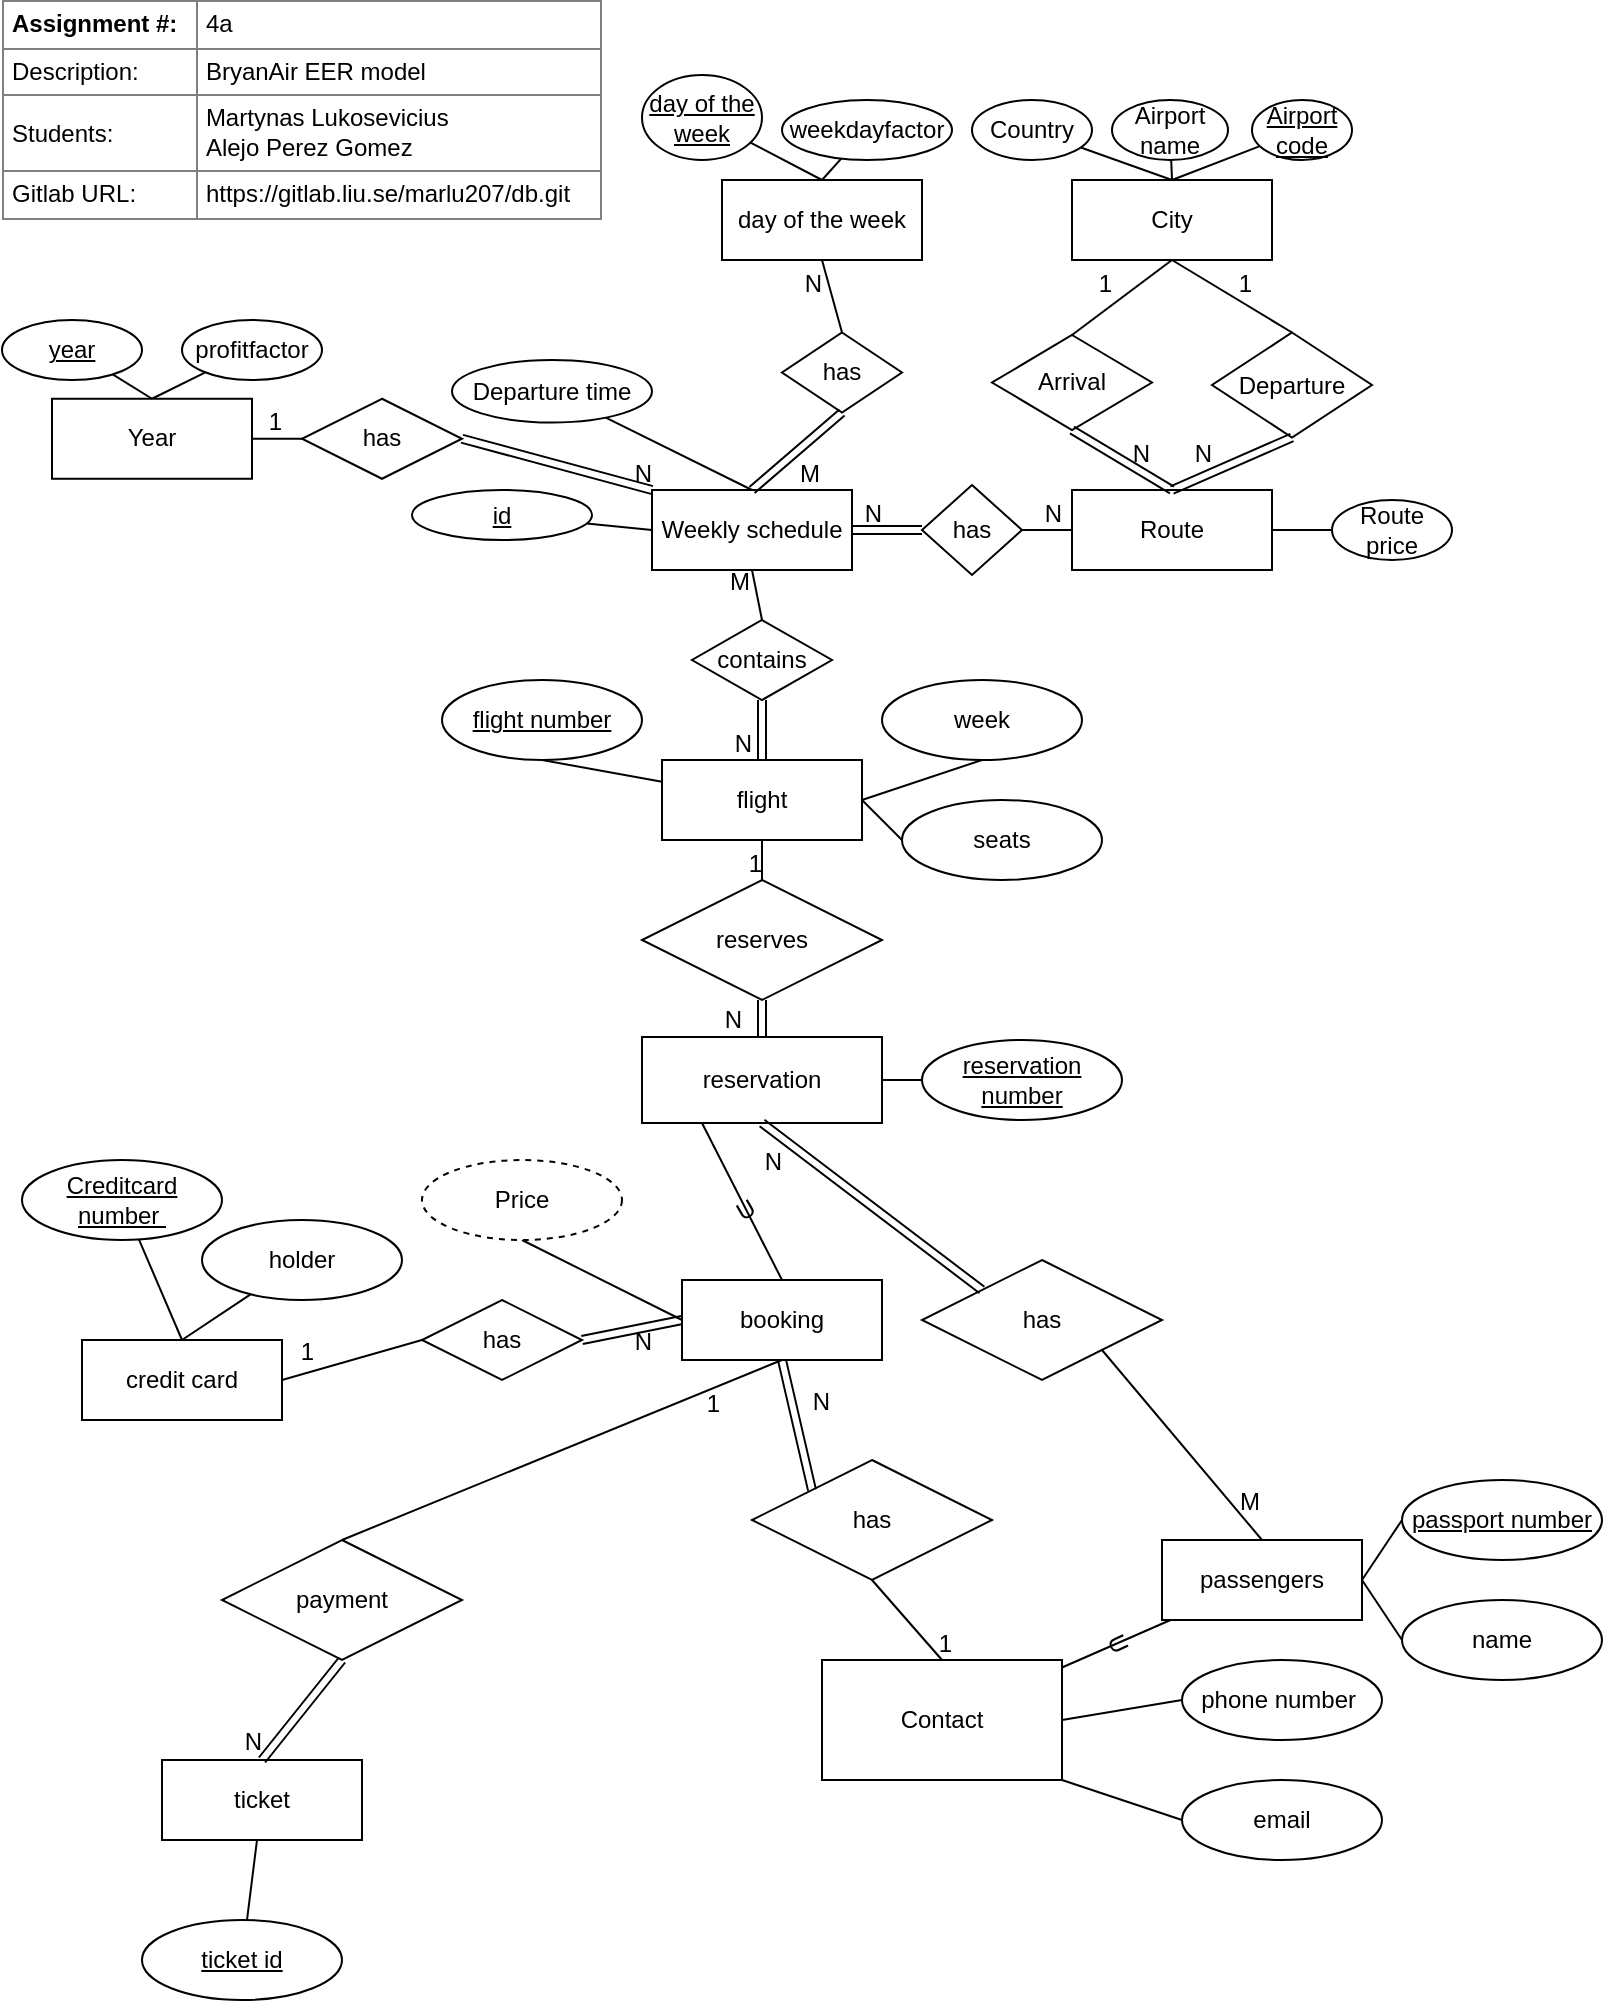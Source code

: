 <mxfile version="15.8.3" type="device" pages="2"><diagram id="R2lEEEUBdFMjLlhIrx00" name="Page-1"><mxGraphModel dx="1038" dy="579" grid="1" gridSize="10" guides="1" tooltips="1" connect="1" arrows="1" fold="1" page="1" pageScale="1" pageWidth="850" pageHeight="1100" math="0" shadow="0" extFonts="Permanent Marker^https://fonts.googleapis.com/css?family=Permanent+Marker"><root><mxCell id="0"/><mxCell id="1" parent="0"/><mxCell id="QDKU75O9qkKn_LSInZ14-1" value="Route" style="whiteSpace=wrap;html=1;align=center;" parent="1" vertex="1"><mxGeometry x="545" y="255" width="100" height="40" as="geometry"/></mxCell><mxCell id="QDKU75O9qkKn_LSInZ14-7" value="Weekly schedule" style="whiteSpace=wrap;html=1;align=center;" parent="1" vertex="1"><mxGeometry x="335" y="255" width="100" height="40" as="geometry"/></mxCell><mxCell id="QDKU75O9qkKn_LSInZ14-21" value="has" style="shape=rhombus;perimeter=rhombusPerimeter;whiteSpace=wrap;html=1;align=center;" parent="1" vertex="1"><mxGeometry x="470" y="252.5" width="50" height="45" as="geometry"/></mxCell><mxCell id="QDKU75O9qkKn_LSInZ14-24" value="flight" style="whiteSpace=wrap;html=1;align=center;" parent="1" vertex="1"><mxGeometry x="340" y="390" width="100" height="40" as="geometry"/></mxCell><mxCell id="QDKU75O9qkKn_LSInZ14-31" style="edgeStyle=none;rounded=0;orthogonalLoop=1;jettySize=auto;html=1;exitX=0.5;exitY=1;exitDx=0;exitDy=0;endArrow=none;endFill=0;" parent="1" source="QDKU75O9qkKn_LSInZ14-30" target="QDKU75O9qkKn_LSInZ14-24" edge="1"><mxGeometry relative="1" as="geometry"/></mxCell><mxCell id="QDKU75O9qkKn_LSInZ14-30" value="flight number" style="ellipse;whiteSpace=wrap;html=1;align=center;fontStyle=4;" parent="1" vertex="1"><mxGeometry x="230" y="350" width="100" height="40" as="geometry"/></mxCell><mxCell id="QDKU75O9qkKn_LSInZ14-34" style="edgeStyle=none;rounded=0;orthogonalLoop=1;jettySize=auto;html=1;exitX=0.5;exitY=1;exitDx=0;exitDy=0;entryX=1;entryY=0.5;entryDx=0;entryDy=0;endArrow=none;endFill=0;" parent="1" source="QDKU75O9qkKn_LSInZ14-33" target="QDKU75O9qkKn_LSInZ14-24" edge="1"><mxGeometry relative="1" as="geometry"/></mxCell><mxCell id="QDKU75O9qkKn_LSInZ14-33" value="week" style="ellipse;whiteSpace=wrap;html=1;align=center;" parent="1" vertex="1"><mxGeometry x="450" y="350" width="100" height="40" as="geometry"/></mxCell><mxCell id="QDKU75O9qkKn_LSInZ14-38" value="reserves" style="shape=rhombus;perimeter=rhombusPerimeter;whiteSpace=wrap;html=1;align=center;" parent="1" vertex="1"><mxGeometry x="330" y="450" width="120" height="60" as="geometry"/></mxCell><mxCell id="QDKU75O9qkKn_LSInZ14-46" style="edgeStyle=none;rounded=0;orthogonalLoop=1;jettySize=auto;html=1;exitX=0;exitY=0.5;exitDx=0;exitDy=0;entryX=1;entryY=0.5;entryDx=0;entryDy=0;endArrow=none;endFill=0;" parent="1" source="QDKU75O9qkKn_LSInZ14-44" target="bNxf00Ifzy-MzbjY3BLE-7" edge="1"><mxGeometry relative="1" as="geometry"><mxPoint x="690" y="800" as="targetPoint"/></mxGeometry></mxCell><mxCell id="QDKU75O9qkKn_LSInZ14-44" value="&lt;u&gt;passport number&lt;/u&gt;" style="ellipse;whiteSpace=wrap;html=1;align=center;" parent="1" vertex="1"><mxGeometry x="710" y="750" width="100" height="40" as="geometry"/></mxCell><mxCell id="QDKU75O9qkKn_LSInZ14-47" style="edgeStyle=none;rounded=0;orthogonalLoop=1;jettySize=auto;html=1;exitX=0;exitY=0.5;exitDx=0;exitDy=0;endArrow=none;endFill=0;entryX=1;entryY=0.5;entryDx=0;entryDy=0;" parent="1" source="QDKU75O9qkKn_LSInZ14-45" target="bNxf00Ifzy-MzbjY3BLE-7" edge="1"><mxGeometry relative="1" as="geometry"><mxPoint x="690" y="800" as="targetPoint"/></mxGeometry></mxCell><mxCell id="QDKU75O9qkKn_LSInZ14-45" value="name" style="ellipse;whiteSpace=wrap;html=1;align=center;" parent="1" vertex="1"><mxGeometry x="710" y="810" width="100" height="40" as="geometry"/></mxCell><mxCell id="bNxf00Ifzy-MzbjY3BLE-1" value="Contact" style="rounded=0;whiteSpace=wrap;html=1;" parent="1" vertex="1"><mxGeometry x="420" y="840" width="120" height="60" as="geometry"/></mxCell><mxCell id="bNxf00Ifzy-MzbjY3BLE-8" style="rounded=0;orthogonalLoop=1;jettySize=auto;html=1;endArrow=none;endFill=0;" parent="1" source="bNxf00Ifzy-MzbjY3BLE-7" target="bNxf00Ifzy-MzbjY3BLE-1" edge="1"><mxGeometry relative="1" as="geometry"/></mxCell><mxCell id="bNxf00Ifzy-MzbjY3BLE-7" value="passengers" style="whiteSpace=wrap;html=1;align=center;" parent="1" vertex="1"><mxGeometry x="590" y="780" width="100" height="40" as="geometry"/></mxCell><mxCell id="bNxf00Ifzy-MzbjY3BLE-11" style="edgeStyle=none;rounded=0;orthogonalLoop=1;jettySize=auto;html=1;exitX=0;exitY=0.5;exitDx=0;exitDy=0;entryX=1;entryY=0.5;entryDx=0;entryDy=0;endArrow=none;endFill=0;" parent="1" source="bNxf00Ifzy-MzbjY3BLE-9" target="bNxf00Ifzy-MzbjY3BLE-1" edge="1"><mxGeometry relative="1" as="geometry"/></mxCell><mxCell id="bNxf00Ifzy-MzbjY3BLE-9" value="phone number&amp;nbsp;" style="ellipse;whiteSpace=wrap;html=1;align=center;" parent="1" vertex="1"><mxGeometry x="600" y="840" width="100" height="40" as="geometry"/></mxCell><mxCell id="bNxf00Ifzy-MzbjY3BLE-12" style="edgeStyle=none;rounded=0;orthogonalLoop=1;jettySize=auto;html=1;exitX=0;exitY=0.5;exitDx=0;exitDy=0;endArrow=none;endFill=0;entryX=1;entryY=1;entryDx=0;entryDy=0;" parent="1" source="bNxf00Ifzy-MzbjY3BLE-10" target="bNxf00Ifzy-MzbjY3BLE-1" edge="1"><mxGeometry relative="1" as="geometry"><mxPoint x="580" y="890" as="targetPoint"/></mxGeometry></mxCell><mxCell id="bNxf00Ifzy-MzbjY3BLE-10" value="email" style="ellipse;whiteSpace=wrap;html=1;align=center;" parent="1" vertex="1"><mxGeometry x="600" y="900" width="100" height="40" as="geometry"/></mxCell><mxCell id="bNxf00Ifzy-MzbjY3BLE-13" value="U" style="text;html=1;strokeColor=none;fillColor=none;align=center;verticalAlign=middle;whiteSpace=wrap;rounded=0;rotation=65;" parent="1" vertex="1"><mxGeometry x="538" y="817" width="60" height="30" as="geometry"/></mxCell><mxCell id="bNxf00Ifzy-MzbjY3BLE-15" value="reservation" style="rounded=0;whiteSpace=wrap;html=1;" parent="1" vertex="1"><mxGeometry x="330" y="528.5" width="120" height="43" as="geometry"/></mxCell><mxCell id="x-sUKeAehfmyg0odaJEI-5" value="has" style="shape=rhombus;perimeter=rhombusPerimeter;whiteSpace=wrap;html=1;align=center;" parent="1" vertex="1"><mxGeometry x="470" y="640" width="120" height="60" as="geometry"/></mxCell><mxCell id="x-sUKeAehfmyg0odaJEI-8" style="edgeStyle=none;rounded=0;orthogonalLoop=1;jettySize=auto;html=1;endArrow=none;endFill=0;entryX=1;entryY=0.5;entryDx=0;entryDy=0;exitX=0;exitY=0.5;exitDx=0;exitDy=0;" parent="1" source="x-sUKeAehfmyg0odaJEI-7" target="bNxf00Ifzy-MzbjY3BLE-15" edge="1"><mxGeometry relative="1" as="geometry"/></mxCell><mxCell id="x-sUKeAehfmyg0odaJEI-7" value="reservation number" style="ellipse;whiteSpace=wrap;html=1;align=center;fontStyle=4;" parent="1" vertex="1"><mxGeometry x="470" y="530" width="100" height="40" as="geometry"/></mxCell><mxCell id="x-sUKeAehfmyg0odaJEI-10" value="booking" style="whiteSpace=wrap;html=1;align=center;" parent="1" vertex="1"><mxGeometry x="350" y="650" width="100" height="40" as="geometry"/></mxCell><mxCell id="x-sUKeAehfmyg0odaJEI-14" style="edgeStyle=none;rounded=0;orthogonalLoop=1;jettySize=auto;html=1;entryX=0;entryY=0.5;entryDx=0;entryDy=0;endArrow=none;endFill=0;exitX=0.5;exitY=1;exitDx=0;exitDy=0;" parent="1" source="x-sUKeAehfmyg0odaJEI-57" target="x-sUKeAehfmyg0odaJEI-10" edge="1"><mxGeometry relative="1" as="geometry"><mxPoint x="155" y="670" as="sourcePoint"/></mxGeometry></mxCell><mxCell id="x-sUKeAehfmyg0odaJEI-17" value="has" style="shape=rhombus;perimeter=rhombusPerimeter;whiteSpace=wrap;html=1;align=center;" parent="1" vertex="1"><mxGeometry x="385" y="740" width="120" height="60" as="geometry"/></mxCell><mxCell id="x-sUKeAehfmyg0odaJEI-20" value="payment" style="shape=rhombus;perimeter=rhombusPerimeter;whiteSpace=wrap;html=1;align=center;" parent="1" vertex="1"><mxGeometry x="120" y="780" width="120" height="60" as="geometry"/></mxCell><mxCell id="x-sUKeAehfmyg0odaJEI-22" value="ticket" style="whiteSpace=wrap;html=1;align=center;" parent="1" vertex="1"><mxGeometry x="90" y="890" width="100" height="40" as="geometry"/></mxCell><mxCell id="x-sUKeAehfmyg0odaJEI-25" style="edgeStyle=none;rounded=0;orthogonalLoop=1;jettySize=auto;html=1;endArrow=none;endFill=0;" parent="1" source="x-sUKeAehfmyg0odaJEI-24" target="x-sUKeAehfmyg0odaJEI-22" edge="1"><mxGeometry relative="1" as="geometry"/></mxCell><mxCell id="x-sUKeAehfmyg0odaJEI-24" value="ticket id" style="ellipse;whiteSpace=wrap;html=1;align=center;fontStyle=4;" parent="1" vertex="1"><mxGeometry x="80" y="970" width="100" height="40" as="geometry"/></mxCell><mxCell id="x-sUKeAehfmyg0odaJEI-26" value="credit card" style="whiteSpace=wrap;html=1;align=center;" parent="1" vertex="1"><mxGeometry x="50" y="680" width="100" height="40" as="geometry"/></mxCell><mxCell id="x-sUKeAehfmyg0odaJEI-28" style="edgeStyle=none;rounded=0;orthogonalLoop=1;jettySize=auto;html=1;entryX=0.5;entryY=0;entryDx=0;entryDy=0;endArrow=none;endFill=0;" parent="1" source="x-sUKeAehfmyg0odaJEI-27" target="x-sUKeAehfmyg0odaJEI-26" edge="1"><mxGeometry relative="1" as="geometry"/></mxCell><mxCell id="x-sUKeAehfmyg0odaJEI-27" value="Creditcard number&amp;nbsp;" style="ellipse;whiteSpace=wrap;html=1;align=center;fontStyle=4;" parent="1" vertex="1"><mxGeometry x="20" y="590" width="100" height="40" as="geometry"/></mxCell><mxCell id="x-sUKeAehfmyg0odaJEI-30" style="edgeStyle=none;rounded=0;orthogonalLoop=1;jettySize=auto;html=1;entryX=0.5;entryY=0;entryDx=0;entryDy=0;endArrow=none;endFill=0;" parent="1" source="x-sUKeAehfmyg0odaJEI-29" target="x-sUKeAehfmyg0odaJEI-26" edge="1"><mxGeometry relative="1" as="geometry"/></mxCell><mxCell id="x-sUKeAehfmyg0odaJEI-29" value="holder" style="ellipse;whiteSpace=wrap;html=1;align=center;" parent="1" vertex="1"><mxGeometry x="110" y="620" width="100" height="40" as="geometry"/></mxCell><mxCell id="x-sUKeAehfmyg0odaJEI-31" value="has" style="shape=rhombus;perimeter=rhombusPerimeter;whiteSpace=wrap;html=1;align=center;" parent="1" vertex="1"><mxGeometry x="220" y="660" width="80" height="40" as="geometry"/></mxCell><mxCell id="x-sUKeAehfmyg0odaJEI-37" value="" style="shape=link;html=1;rounded=0;endArrow=none;endFill=0;entryX=0.5;entryY=1;entryDx=0;entryDy=0;exitX=0;exitY=0;exitDx=0;exitDy=0;" parent="1" source="x-sUKeAehfmyg0odaJEI-5" target="bNxf00Ifzy-MzbjY3BLE-15" edge="1"><mxGeometry relative="1" as="geometry"><mxPoint x="310" y="650" as="sourcePoint"/><mxPoint x="470" y="650" as="targetPoint"/></mxGeometry></mxCell><mxCell id="x-sUKeAehfmyg0odaJEI-38" value="N" style="resizable=0;html=1;align=right;verticalAlign=bottom;rotation=0;" parent="x-sUKeAehfmyg0odaJEI-37" connectable="0" vertex="1"><mxGeometry x="1" relative="1" as="geometry"><mxPoint x="10" y="28" as="offset"/></mxGeometry></mxCell><mxCell id="x-sUKeAehfmyg0odaJEI-39" value="" style="endArrow=none;html=1;rounded=0;entryX=0.5;entryY=0;entryDx=0;entryDy=0;exitX=1;exitY=1;exitDx=0;exitDy=0;" parent="1" source="x-sUKeAehfmyg0odaJEI-5" target="bNxf00Ifzy-MzbjY3BLE-7" edge="1"><mxGeometry relative="1" as="geometry"><mxPoint x="380" y="740" as="sourcePoint"/><mxPoint x="540" y="740" as="targetPoint"/></mxGeometry></mxCell><mxCell id="x-sUKeAehfmyg0odaJEI-40" value="M" style="resizable=0;html=1;align=right;verticalAlign=bottom;" parent="x-sUKeAehfmyg0odaJEI-39" connectable="0" vertex="1"><mxGeometry x="1" relative="1" as="geometry"><mxPoint y="-10" as="offset"/></mxGeometry></mxCell><mxCell id="x-sUKeAehfmyg0odaJEI-45" value="" style="shape=link;html=1;rounded=0;endArrow=none;endFill=0;exitX=1;exitY=0.5;exitDx=0;exitDy=0;entryX=0;entryY=0.5;entryDx=0;entryDy=0;" parent="1" source="x-sUKeAehfmyg0odaJEI-31" target="x-sUKeAehfmyg0odaJEI-10" edge="1"><mxGeometry relative="1" as="geometry"><mxPoint x="-10" y="780" as="sourcePoint"/><mxPoint x="200" y="700" as="targetPoint"/></mxGeometry></mxCell><mxCell id="x-sUKeAehfmyg0odaJEI-46" value="N" style="resizable=0;html=1;align=right;verticalAlign=bottom;" parent="x-sUKeAehfmyg0odaJEI-45" connectable="0" vertex="1"><mxGeometry x="1" relative="1" as="geometry"><mxPoint x="-15" y="20" as="offset"/></mxGeometry></mxCell><mxCell id="x-sUKeAehfmyg0odaJEI-47" value="" style="endArrow=none;html=1;rounded=0;exitX=1;exitY=0.5;exitDx=0;exitDy=0;entryX=0;entryY=0.5;entryDx=0;entryDy=0;" parent="1" source="x-sUKeAehfmyg0odaJEI-26" target="x-sUKeAehfmyg0odaJEI-31" edge="1"><mxGeometry relative="1" as="geometry"><mxPoint x="20" y="750" as="sourcePoint"/><mxPoint x="180" y="750" as="targetPoint"/></mxGeometry></mxCell><mxCell id="x-sUKeAehfmyg0odaJEI-48" value="1" style="resizable=0;html=1;align=right;verticalAlign=bottom;" parent="x-sUKeAehfmyg0odaJEI-47" connectable="0" vertex="1"><mxGeometry x="1" relative="1" as="geometry"><mxPoint x="-54" y="15" as="offset"/></mxGeometry></mxCell><mxCell id="x-sUKeAehfmyg0odaJEI-49" value="" style="shape=link;html=1;rounded=0;endArrow=none;endFill=0;exitX=0.5;exitY=1;exitDx=0;exitDy=0;entryX=0.5;entryY=0;entryDx=0;entryDy=0;" parent="1" source="x-sUKeAehfmyg0odaJEI-20" target="x-sUKeAehfmyg0odaJEI-22" edge="1"><mxGeometry relative="1" as="geometry"><mxPoint x="180" y="870" as="sourcePoint"/><mxPoint x="340" y="870" as="targetPoint"/></mxGeometry></mxCell><mxCell id="x-sUKeAehfmyg0odaJEI-50" value="N" style="resizable=0;html=1;align=right;verticalAlign=bottom;" parent="x-sUKeAehfmyg0odaJEI-49" connectable="0" vertex="1"><mxGeometry x="1" relative="1" as="geometry"/></mxCell><mxCell id="x-sUKeAehfmyg0odaJEI-51" value="" style="endArrow=none;html=1;rounded=0;entryX=0.5;entryY=1;entryDx=0;entryDy=0;exitX=0.5;exitY=0;exitDx=0;exitDy=0;" parent="1" source="x-sUKeAehfmyg0odaJEI-20" target="x-sUKeAehfmyg0odaJEI-10" edge="1"><mxGeometry relative="1" as="geometry"><mxPoint x="230" y="770" as="sourcePoint"/><mxPoint x="330" y="750" as="targetPoint"/></mxGeometry></mxCell><mxCell id="x-sUKeAehfmyg0odaJEI-52" value="1" style="resizable=0;html=1;align=right;verticalAlign=bottom;" parent="x-sUKeAehfmyg0odaJEI-51" connectable="0" vertex="1"><mxGeometry x="1" relative="1" as="geometry"><mxPoint x="-30" y="30" as="offset"/></mxGeometry></mxCell><mxCell id="x-sUKeAehfmyg0odaJEI-55" value="" style="shape=link;html=1;rounded=0;endArrow=none;endFill=0;entryX=0.5;entryY=1;entryDx=0;entryDy=0;exitX=0;exitY=0;exitDx=0;exitDy=0;" parent="1" source="x-sUKeAehfmyg0odaJEI-17" target="x-sUKeAehfmyg0odaJEI-10" edge="1"><mxGeometry relative="1" as="geometry"><mxPoint x="200" y="870" as="sourcePoint"/><mxPoint x="360" y="870" as="targetPoint"/></mxGeometry></mxCell><mxCell id="x-sUKeAehfmyg0odaJEI-56" value="1" style="resizable=0;html=1;align=right;verticalAlign=bottom;" parent="x-sUKeAehfmyg0odaJEI-55" connectable="0" vertex="1"><mxGeometry x="1" relative="1" as="geometry"><mxPoint x="85" y="150" as="offset"/></mxGeometry></mxCell><mxCell id="x-sUKeAehfmyg0odaJEI-57" value="Price" style="ellipse;whiteSpace=wrap;html=1;align=center;dashed=1;" parent="1" vertex="1"><mxGeometry x="220" y="590" width="100" height="40" as="geometry"/></mxCell><mxCell id="x-sUKeAehfmyg0odaJEI-58" value="" style="endArrow=none;html=1;rounded=0;exitX=0.5;exitY=1;exitDx=0;exitDy=0;entryX=0.5;entryY=0;entryDx=0;entryDy=0;" parent="1" source="x-sUKeAehfmyg0odaJEI-17" target="bNxf00Ifzy-MzbjY3BLE-1" edge="1"><mxGeometry relative="1" as="geometry"><mxPoint x="330" y="910" as="sourcePoint"/><mxPoint x="490" y="910" as="targetPoint"/></mxGeometry></mxCell><mxCell id="x-sUKeAehfmyg0odaJEI-59" value="N" style="resizable=0;html=1;align=right;verticalAlign=bottom;" parent="x-sUKeAehfmyg0odaJEI-58" connectable="0" vertex="1"><mxGeometry x="1" relative="1" as="geometry"><mxPoint x="-55" y="-120" as="offset"/></mxGeometry></mxCell><mxCell id="x-sUKeAehfmyg0odaJEI-62" value="" style="shape=link;html=1;rounded=0;endArrow=none;endFill=0;exitX=0.5;exitY=1;exitDx=0;exitDy=0;entryX=0.5;entryY=0;entryDx=0;entryDy=0;" parent="1" source="QDKU75O9qkKn_LSInZ14-38" target="bNxf00Ifzy-MzbjY3BLE-15" edge="1"><mxGeometry relative="1" as="geometry"><mxPoint x="510" y="490" as="sourcePoint"/><mxPoint x="670" y="490" as="targetPoint"/></mxGeometry></mxCell><mxCell id="x-sUKeAehfmyg0odaJEI-63" value="N" style="resizable=0;html=1;align=right;verticalAlign=bottom;" parent="x-sUKeAehfmyg0odaJEI-62" connectable="0" vertex="1"><mxGeometry x="1" relative="1" as="geometry"><mxPoint x="-10" as="offset"/></mxGeometry></mxCell><mxCell id="x-sUKeAehfmyg0odaJEI-64" value="" style="endArrow=none;html=1;rounded=0;entryX=0.5;entryY=1;entryDx=0;entryDy=0;exitX=0.5;exitY=0;exitDx=0;exitDy=0;" parent="1" source="QDKU75O9qkKn_LSInZ14-38" target="QDKU75O9qkKn_LSInZ14-24" edge="1"><mxGeometry relative="1" as="geometry"><mxPoint x="500" y="450" as="sourcePoint"/><mxPoint x="660" y="450" as="targetPoint"/></mxGeometry></mxCell><mxCell id="x-sUKeAehfmyg0odaJEI-65" value="1" style="resizable=0;html=1;align=right;verticalAlign=bottom;" parent="x-sUKeAehfmyg0odaJEI-64" connectable="0" vertex="1"><mxGeometry x="1" relative="1" as="geometry"><mxPoint y="20" as="offset"/></mxGeometry></mxCell><mxCell id="x-sUKeAehfmyg0odaJEI-66" value="City" style="whiteSpace=wrap;html=1;align=center;" parent="1" vertex="1"><mxGeometry x="545" y="100" width="100" height="40" as="geometry"/></mxCell><mxCell id="x-sUKeAehfmyg0odaJEI-67" value="Arrival" style="shape=rhombus;perimeter=rhombusPerimeter;whiteSpace=wrap;html=1;align=center;" parent="1" vertex="1"><mxGeometry x="505" y="177.5" width="80" height="47.5" as="geometry"/></mxCell><mxCell id="x-sUKeAehfmyg0odaJEI-68" value="Departure" style="shape=rhombus;perimeter=rhombusPerimeter;whiteSpace=wrap;html=1;align=center;" parent="1" vertex="1"><mxGeometry x="615" y="176.25" width="80" height="52.5" as="geometry"/></mxCell><mxCell id="x-sUKeAehfmyg0odaJEI-69" value="" style="shape=link;html=1;rounded=0;endArrow=none;endFill=0;exitX=0.5;exitY=1;exitDx=0;exitDy=0;entryX=0.5;entryY=0;entryDx=0;entryDy=0;" parent="1" source="x-sUKeAehfmyg0odaJEI-67" target="QDKU75O9qkKn_LSInZ14-1" edge="1"><mxGeometry relative="1" as="geometry"><mxPoint x="545" y="230" as="sourcePoint"/><mxPoint x="705" y="230" as="targetPoint"/></mxGeometry></mxCell><mxCell id="x-sUKeAehfmyg0odaJEI-70" value="N" style="resizable=0;html=1;align=right;verticalAlign=bottom;" parent="x-sUKeAehfmyg0odaJEI-69" connectable="0" vertex="1"><mxGeometry x="1" relative="1" as="geometry"><mxPoint x="20" y="-10" as="offset"/></mxGeometry></mxCell><mxCell id="x-sUKeAehfmyg0odaJEI-73" value="" style="shape=link;html=1;rounded=0;endArrow=none;endFill=0;exitX=0.5;exitY=1;exitDx=0;exitDy=0;entryX=0.5;entryY=0;entryDx=0;entryDy=0;" parent="1" source="x-sUKeAehfmyg0odaJEI-68" target="QDKU75O9qkKn_LSInZ14-1" edge="1"><mxGeometry relative="1" as="geometry"><mxPoint x="615" y="330" as="sourcePoint"/><mxPoint x="775" y="330" as="targetPoint"/></mxGeometry></mxCell><mxCell id="x-sUKeAehfmyg0odaJEI-74" value="N" style="resizable=0;html=1;align=right;verticalAlign=bottom;" parent="x-sUKeAehfmyg0odaJEI-73" connectable="0" vertex="1"><mxGeometry x="1" relative="1" as="geometry"><mxPoint x="-10" y="-10" as="offset"/></mxGeometry></mxCell><mxCell id="x-sUKeAehfmyg0odaJEI-75" value="" style="endArrow=none;html=1;rounded=0;exitX=0.5;exitY=0;exitDx=0;exitDy=0;entryX=0.5;entryY=1;entryDx=0;entryDy=0;" parent="1" source="x-sUKeAehfmyg0odaJEI-67" target="x-sUKeAehfmyg0odaJEI-66" edge="1"><mxGeometry relative="1" as="geometry"><mxPoint x="485" y="160" as="sourcePoint"/><mxPoint x="615" y="160" as="targetPoint"/></mxGeometry></mxCell><mxCell id="x-sUKeAehfmyg0odaJEI-76" value="1" style="resizable=0;html=1;align=right;verticalAlign=bottom;" parent="x-sUKeAehfmyg0odaJEI-75" connectable="0" vertex="1"><mxGeometry x="1" relative="1" as="geometry"><mxPoint x="-30" y="20" as="offset"/></mxGeometry></mxCell><mxCell id="x-sUKeAehfmyg0odaJEI-77" value="" style="endArrow=none;html=1;rounded=0;exitX=0.5;exitY=0;exitDx=0;exitDy=0;entryX=0.5;entryY=1;entryDx=0;entryDy=0;" parent="1" source="x-sUKeAehfmyg0odaJEI-68" target="x-sUKeAehfmyg0odaJEI-66" edge="1"><mxGeometry relative="1" as="geometry"><mxPoint x="655" y="160" as="sourcePoint"/><mxPoint x="815" y="160" as="targetPoint"/></mxGeometry></mxCell><mxCell id="x-sUKeAehfmyg0odaJEI-78" value="1" style="resizable=0;html=1;align=right;verticalAlign=bottom;" parent="x-sUKeAehfmyg0odaJEI-77" connectable="0" vertex="1"><mxGeometry x="1" relative="1" as="geometry"><mxPoint x="40" y="20" as="offset"/></mxGeometry></mxCell><mxCell id="x-sUKeAehfmyg0odaJEI-81" style="edgeStyle=none;rounded=0;orthogonalLoop=1;jettySize=auto;html=1;entryX=0.5;entryY=0;entryDx=0;entryDy=0;endArrow=none;endFill=0;" parent="1" source="x-sUKeAehfmyg0odaJEI-79" target="x-sUKeAehfmyg0odaJEI-66" edge="1"><mxGeometry relative="1" as="geometry"/></mxCell><mxCell id="x-sUKeAehfmyg0odaJEI-79" value="Airport name" style="ellipse;whiteSpace=wrap;html=1;align=center;" parent="1" vertex="1"><mxGeometry x="565" y="60" width="58" height="30" as="geometry"/></mxCell><mxCell id="x-sUKeAehfmyg0odaJEI-82" style="edgeStyle=none;rounded=0;orthogonalLoop=1;jettySize=auto;html=1;entryX=0.5;entryY=0;entryDx=0;entryDy=0;endArrow=none;endFill=0;" parent="1" source="x-sUKeAehfmyg0odaJEI-80" target="x-sUKeAehfmyg0odaJEI-66" edge="1"><mxGeometry relative="1" as="geometry"/></mxCell><mxCell id="x-sUKeAehfmyg0odaJEI-80" value="Airport code" style="ellipse;whiteSpace=wrap;html=1;align=center;fontStyle=4;" parent="1" vertex="1"><mxGeometry x="635" y="60" width="50" height="30" as="geometry"/></mxCell><mxCell id="x-sUKeAehfmyg0odaJEI-84" style="edgeStyle=none;rounded=0;orthogonalLoop=1;jettySize=auto;html=1;entryX=0.5;entryY=0;entryDx=0;entryDy=0;endArrow=none;endFill=0;" parent="1" source="x-sUKeAehfmyg0odaJEI-83" target="x-sUKeAehfmyg0odaJEI-66" edge="1"><mxGeometry relative="1" as="geometry"/></mxCell><mxCell id="x-sUKeAehfmyg0odaJEI-83" value="Country" style="ellipse;whiteSpace=wrap;html=1;align=center;" parent="1" vertex="1"><mxGeometry x="495" y="60" width="60" height="30" as="geometry"/></mxCell><mxCell id="x-sUKeAehfmyg0odaJEI-86" style="edgeStyle=none;rounded=0;orthogonalLoop=1;jettySize=auto;html=1;endArrow=none;endFill=0;" parent="1" source="x-sUKeAehfmyg0odaJEI-85" target="QDKU75O9qkKn_LSInZ14-1" edge="1"><mxGeometry relative="1" as="geometry"/></mxCell><mxCell id="x-sUKeAehfmyg0odaJEI-85" value="Route price" style="ellipse;whiteSpace=wrap;html=1;align=center;" parent="1" vertex="1"><mxGeometry x="675" y="260" width="60" height="30" as="geometry"/></mxCell><mxCell id="x-sUKeAehfmyg0odaJEI-91" style="edgeStyle=none;rounded=0;orthogonalLoop=1;jettySize=auto;html=1;entryX=0;entryY=0.5;entryDx=0;entryDy=0;endArrow=none;endFill=0;" parent="1" source="x-sUKeAehfmyg0odaJEI-88" target="QDKU75O9qkKn_LSInZ14-7" edge="1"><mxGeometry relative="1" as="geometry"/></mxCell><mxCell id="x-sUKeAehfmyg0odaJEI-88" value="id" style="ellipse;whiteSpace=wrap;html=1;align=center;fontStyle=4;" parent="1" vertex="1"><mxGeometry x="215" y="255" width="90" height="25" as="geometry"/></mxCell><mxCell id="x-sUKeAehfmyg0odaJEI-93" style="edgeStyle=none;rounded=0;orthogonalLoop=1;jettySize=auto;html=1;entryX=0.5;entryY=0;entryDx=0;entryDy=0;endArrow=none;endFill=0;" parent="1" source="x-sUKeAehfmyg0odaJEI-89" target="tKPvijmWztoGA1lybed2-1" edge="1"><mxGeometry relative="1" as="geometry"/></mxCell><mxCell id="x-sUKeAehfmyg0odaJEI-89" value="&lt;u&gt;day of the week&lt;/u&gt;" style="ellipse;whiteSpace=wrap;html=1;align=center;" parent="1" vertex="1"><mxGeometry x="330" y="47.5" width="60" height="42.5" as="geometry"/></mxCell><mxCell id="x-sUKeAehfmyg0odaJEI-94" style="edgeStyle=none;rounded=0;orthogonalLoop=1;jettySize=auto;html=1;endArrow=none;endFill=0;entryX=0.5;entryY=0;entryDx=0;entryDy=0;" parent="1" source="x-sUKeAehfmyg0odaJEI-90" target="QDKU75O9qkKn_LSInZ14-7" edge="1"><mxGeometry relative="1" as="geometry"><mxPoint x="385" y="250" as="targetPoint"/></mxGeometry></mxCell><mxCell id="x-sUKeAehfmyg0odaJEI-90" value="Departure time" style="ellipse;whiteSpace=wrap;html=1;align=center;" parent="1" vertex="1"><mxGeometry x="235" y="190" width="100" height="31.25" as="geometry"/></mxCell><mxCell id="x-sUKeAehfmyg0odaJEI-95" value="contains" style="shape=rhombus;perimeter=rhombusPerimeter;whiteSpace=wrap;html=1;align=center;" parent="1" vertex="1"><mxGeometry x="355" y="320" width="70" height="40" as="geometry"/></mxCell><mxCell id="x-sUKeAehfmyg0odaJEI-99" style="edgeStyle=none;rounded=0;orthogonalLoop=1;jettySize=auto;html=1;entryX=1;entryY=0.5;entryDx=0;entryDy=0;endArrow=none;endFill=0;exitX=0;exitY=0.5;exitDx=0;exitDy=0;" parent="1" source="Fte2VTU9onBSlwuxm67S-1" target="QDKU75O9qkKn_LSInZ14-24" edge="1"><mxGeometry relative="1" as="geometry"><mxPoint x="465.423" y="417.778" as="sourcePoint"/></mxGeometry></mxCell><mxCell id="x-sUKeAehfmyg0odaJEI-101" style="edgeStyle=none;rounded=0;orthogonalLoop=1;jettySize=auto;html=1;entryX=0.5;entryY=0;entryDx=0;entryDy=0;endArrow=none;endFill=0;" parent="1" source="x-sUKeAehfmyg0odaJEI-100" target="tKPvijmWztoGA1lybed2-1" edge="1"><mxGeometry relative="1" as="geometry"/></mxCell><mxCell id="x-sUKeAehfmyg0odaJEI-100" value="weekdayfactor" style="ellipse;whiteSpace=wrap;html=1;align=center;" parent="1" vertex="1"><mxGeometry x="400" y="60" width="85" height="30" as="geometry"/></mxCell><mxCell id="x-sUKeAehfmyg0odaJEI-103" style="edgeStyle=none;rounded=0;orthogonalLoop=1;jettySize=auto;html=1;entryX=0.5;entryY=0;entryDx=0;entryDy=0;endArrow=none;endFill=0;" parent="1" source="x-sUKeAehfmyg0odaJEI-102" target="ZH3H0cr02wR17skF4sxh-2" edge="1"><mxGeometry relative="1" as="geometry"/></mxCell><mxCell id="x-sUKeAehfmyg0odaJEI-102" value="profitfactor" style="ellipse;whiteSpace=wrap;html=1;align=center;" parent="1" vertex="1"><mxGeometry x="100" y="170" width="70" height="30" as="geometry"/></mxCell><mxCell id="x-sUKeAehfmyg0odaJEI-106" value="" style="shape=link;html=1;rounded=0;endArrow=none;endFill=0;exitX=0.5;exitY=1;exitDx=0;exitDy=0;entryX=0.5;entryY=0;entryDx=0;entryDy=0;" parent="1" source="x-sUKeAehfmyg0odaJEI-95" target="QDKU75O9qkKn_LSInZ14-24" edge="1"><mxGeometry relative="1" as="geometry"><mxPoint x="340" y="370" as="sourcePoint"/><mxPoint x="500" y="370" as="targetPoint"/></mxGeometry></mxCell><mxCell id="x-sUKeAehfmyg0odaJEI-107" value="N" style="resizable=0;html=1;align=right;verticalAlign=bottom;" parent="x-sUKeAehfmyg0odaJEI-106" connectable="0" vertex="1"><mxGeometry x="1" relative="1" as="geometry"><mxPoint x="-5" as="offset"/></mxGeometry></mxCell><mxCell id="x-sUKeAehfmyg0odaJEI-108" value="" style="endArrow=none;html=1;rounded=0;exitX=0.5;exitY=0;exitDx=0;exitDy=0;entryX=0.5;entryY=1;entryDx=0;entryDy=0;" parent="1" source="x-sUKeAehfmyg0odaJEI-95" target="QDKU75O9qkKn_LSInZ14-7" edge="1"><mxGeometry relative="1" as="geometry"><mxPoint x="420" y="310" as="sourcePoint"/><mxPoint x="580" y="310" as="targetPoint"/></mxGeometry></mxCell><mxCell id="x-sUKeAehfmyg0odaJEI-109" value="M" style="resizable=0;html=1;align=right;verticalAlign=bottom;" parent="x-sUKeAehfmyg0odaJEI-108" connectable="0" vertex="1"><mxGeometry x="1" relative="1" as="geometry"><mxPoint y="15" as="offset"/></mxGeometry></mxCell><mxCell id="x-sUKeAehfmyg0odaJEI-113" value="" style="shape=link;html=1;rounded=0;endArrow=none;endFill=0;exitX=0;exitY=0.5;exitDx=0;exitDy=0;entryX=1;entryY=0.5;entryDx=0;entryDy=0;" parent="1" source="QDKU75O9qkKn_LSInZ14-21" target="QDKU75O9qkKn_LSInZ14-7" edge="1"><mxGeometry relative="1" as="geometry"><mxPoint x="440" y="310" as="sourcePoint"/><mxPoint x="600" y="310" as="targetPoint"/></mxGeometry></mxCell><mxCell id="x-sUKeAehfmyg0odaJEI-114" value="N" style="resizable=0;html=1;align=right;verticalAlign=bottom;" parent="x-sUKeAehfmyg0odaJEI-113" connectable="0" vertex="1"><mxGeometry x="1" relative="1" as="geometry"><mxPoint x="15" as="offset"/></mxGeometry></mxCell><mxCell id="x-sUKeAehfmyg0odaJEI-115" value="" style="endArrow=none;html=1;rounded=0;exitX=1;exitY=0.5;exitDx=0;exitDy=0;entryX=0;entryY=0.5;entryDx=0;entryDy=0;" parent="1" source="QDKU75O9qkKn_LSInZ14-21" target="QDKU75O9qkKn_LSInZ14-1" edge="1"><mxGeometry relative="1" as="geometry"><mxPoint x="520" y="320" as="sourcePoint"/><mxPoint x="680" y="320" as="targetPoint"/></mxGeometry></mxCell><mxCell id="x-sUKeAehfmyg0odaJEI-116" value="N" style="resizable=0;html=1;align=right;verticalAlign=bottom;" parent="x-sUKeAehfmyg0odaJEI-115" connectable="0" vertex="1"><mxGeometry x="1" relative="1" as="geometry"><mxPoint x="-5" as="offset"/></mxGeometry></mxCell><mxCell id="ZH3H0cr02wR17skF4sxh-1" value="has" style="shape=rhombus;perimeter=rhombusPerimeter;whiteSpace=wrap;html=1;align=center;" parent="1" vertex="1"><mxGeometry x="160" y="209.38" width="80" height="40" as="geometry"/></mxCell><mxCell id="ZH3H0cr02wR17skF4sxh-2" value="Year" style="whiteSpace=wrap;html=1;align=center;" parent="1" vertex="1"><mxGeometry x="35" y="209.38" width="100" height="40" as="geometry"/></mxCell><mxCell id="ZH3H0cr02wR17skF4sxh-6" style="edgeStyle=none;rounded=0;orthogonalLoop=1;jettySize=auto;html=1;entryX=0.5;entryY=0;entryDx=0;entryDy=0;endArrow=none;endFill=0;" parent="1" source="ZH3H0cr02wR17skF4sxh-5" target="ZH3H0cr02wR17skF4sxh-2" edge="1"><mxGeometry relative="1" as="geometry"/></mxCell><mxCell id="ZH3H0cr02wR17skF4sxh-5" value="year" style="ellipse;whiteSpace=wrap;html=1;align=center;fontStyle=4;" parent="1" vertex="1"><mxGeometry x="10" y="170" width="70" height="30" as="geometry"/></mxCell><mxCell id="ZH3H0cr02wR17skF4sxh-7" value="" style="shape=link;html=1;rounded=0;endArrow=none;endFill=0;exitX=1;exitY=0.5;exitDx=0;exitDy=0;entryX=0;entryY=0;entryDx=0;entryDy=0;" parent="1" source="ZH3H0cr02wR17skF4sxh-1" target="QDKU75O9qkKn_LSInZ14-7" edge="1"><mxGeometry relative="1" as="geometry"><mxPoint x="120" y="310" as="sourcePoint"/><mxPoint x="280" y="310" as="targetPoint"/></mxGeometry></mxCell><mxCell id="ZH3H0cr02wR17skF4sxh-8" value="N" style="resizable=0;html=1;align=right;verticalAlign=bottom;" parent="ZH3H0cr02wR17skF4sxh-7" connectable="0" vertex="1"><mxGeometry x="1" relative="1" as="geometry"/></mxCell><mxCell id="ZH3H0cr02wR17skF4sxh-9" value="" style="endArrow=none;html=1;rounded=0;entryX=1;entryY=0.5;entryDx=0;entryDy=0;exitX=0;exitY=0.5;exitDx=0;exitDy=0;" parent="1" source="ZH3H0cr02wR17skF4sxh-1" target="ZH3H0cr02wR17skF4sxh-2" edge="1"><mxGeometry relative="1" as="geometry"><mxPoint x="190" y="229.38" as="sourcePoint"/><mxPoint x="190" y="300" as="targetPoint"/></mxGeometry></mxCell><mxCell id="ZH3H0cr02wR17skF4sxh-10" value="1" style="resizable=0;html=1;align=right;verticalAlign=bottom;" parent="ZH3H0cr02wR17skF4sxh-9" connectable="0" vertex="1"><mxGeometry x="1" relative="1" as="geometry"><mxPoint x="15" as="offset"/></mxGeometry></mxCell><mxCell id="ZH3H0cr02wR17skF4sxh-11" value="has" style="shape=rhombus;perimeter=rhombusPerimeter;whiteSpace=wrap;html=1;align=center;" parent="1" vertex="1"><mxGeometry x="400" y="176.25" width="60" height="40" as="geometry"/></mxCell><mxCell id="tKPvijmWztoGA1lybed2-1" value="day of the week" style="whiteSpace=wrap;html=1;align=center;" parent="1" vertex="1"><mxGeometry x="370" y="100" width="100" height="40" as="geometry"/></mxCell><mxCell id="tKPvijmWztoGA1lybed2-2" value="" style="shape=link;html=1;rounded=0;endArrow=none;endFill=0;exitX=0.5;exitY=1;exitDx=0;exitDy=0;entryX=0.5;entryY=0;entryDx=0;entryDy=0;" parent="1" source="ZH3H0cr02wR17skF4sxh-11" target="QDKU75O9qkKn_LSInZ14-7" edge="1"><mxGeometry relative="1" as="geometry"><mxPoint x="420" y="240" as="sourcePoint"/><mxPoint x="580" y="240" as="targetPoint"/></mxGeometry></mxCell><mxCell id="tKPvijmWztoGA1lybed2-3" value="M" style="resizable=0;html=1;align=right;verticalAlign=bottom;" parent="tKPvijmWztoGA1lybed2-2" connectable="0" vertex="1"><mxGeometry x="1" relative="1" as="geometry"><mxPoint x="35" as="offset"/></mxGeometry></mxCell><mxCell id="tKPvijmWztoGA1lybed2-4" value="" style="endArrow=none;html=1;rounded=0;entryX=0.5;entryY=1;entryDx=0;entryDy=0;exitX=0.5;exitY=0;exitDx=0;exitDy=0;" parent="1" source="ZH3H0cr02wR17skF4sxh-11" target="tKPvijmWztoGA1lybed2-1" edge="1"><mxGeometry relative="1" as="geometry"><mxPoint x="130" y="160" as="sourcePoint"/><mxPoint x="290" y="160" as="targetPoint"/></mxGeometry></mxCell><mxCell id="tKPvijmWztoGA1lybed2-5" value="N" style="resizable=0;html=1;align=right;verticalAlign=bottom;" parent="tKPvijmWztoGA1lybed2-4" connectable="0" vertex="1"><mxGeometry x="1" relative="1" as="geometry"><mxPoint y="20" as="offset"/></mxGeometry></mxCell><mxCell id="Fte2VTU9onBSlwuxm67S-1" value="seats" style="ellipse;whiteSpace=wrap;html=1;align=center;" parent="1" vertex="1"><mxGeometry x="460" y="410" width="100" height="40" as="geometry"/></mxCell><mxCell id="Og-EAezulhfgM4CEsy0z-1" value="U" style="text;html=1;strokeColor=none;fillColor=none;align=center;verticalAlign=middle;whiteSpace=wrap;rounded=0;rotation=-30;" parent="1" vertex="1"><mxGeometry x="352" y="600" width="60" height="30" as="geometry"/></mxCell><mxCell id="Og-EAezulhfgM4CEsy0z-2" value="" style="endArrow=none;html=1;rounded=0;entryX=0.25;entryY=1;entryDx=0;entryDy=0;exitX=0.5;exitY=0;exitDx=0;exitDy=0;" parent="1" source="x-sUKeAehfmyg0odaJEI-10" target="bNxf00Ifzy-MzbjY3BLE-15" edge="1"><mxGeometry width="50" height="50" relative="1" as="geometry"><mxPoint x="390" y="740" as="sourcePoint"/><mxPoint x="440" y="690" as="targetPoint"/></mxGeometry></mxCell><mxCell id="m7gjPgUJkeU_fB8ZrA_C-1" value="&lt;table border=&quot;1&quot; width=&quot;100%&quot; cellpadding=&quot;4&quot; style=&quot;width: 100% ; height: 100% ; border-collapse: collapse&quot;&gt;&lt;tbody&gt;&lt;tr&gt;&lt;th&gt;Assignment #:&lt;/th&gt;&lt;td&gt;4a&lt;/td&gt;&lt;/tr&gt;&lt;tr&gt;&lt;td&gt;Description:&lt;/td&gt;&lt;td&gt;BryanAir EER model&lt;/td&gt;&lt;/tr&gt;&lt;tr&gt;&lt;td&gt;Students:&lt;/td&gt;&lt;td&gt;Martynas Lukosevicius&lt;br&gt;Alejo Perez Gomez&lt;/td&gt;&lt;/tr&gt;&lt;tr&gt;&lt;td&gt;Gitlab URL:&lt;/td&gt;&lt;td&gt;https://gitlab.liu.se/marlu207/db.git&lt;br&gt;&lt;/td&gt;&lt;/tr&gt;&lt;/tbody&gt;&lt;/table&gt;" style="text;html=1;strokeColor=none;fillColor=none;overflow=fill;fontColor=#000000;" parent="1" vertex="1"><mxGeometry x="10" y="10" width="300" height="110" as="geometry"/></mxCell></root></mxGraphModel></diagram><diagram id="rQYC4k49ytbaVEt-3Dtv" name="Page-2"><mxGraphModel dx="1038" dy="579" grid="1" gridSize="10" guides="1" tooltips="1" connect="1" arrows="1" fold="1" page="1" pageScale="1" pageWidth="827" pageHeight="1169" math="0" shadow="0"><root><mxCell id="HNUwbzY5g2uzUtoggZHZ-0"/><mxCell id="HNUwbzY5g2uzUtoggZHZ-1" parent="HNUwbzY5g2uzUtoggZHZ-0"/><mxCell id="LJRjykEChfOdsYpCnWFA-0" value="City" style="shape=table;startSize=30;container=1;collapsible=0;childLayout=tableLayout;align=left;" parent="HNUwbzY5g2uzUtoggZHZ-1" vertex="1"><mxGeometry x="530" y="220" width="180" height="70" as="geometry"/></mxCell><mxCell id="LJRjykEChfOdsYpCnWFA-1" value="" style="shape=partialRectangle;collapsible=0;dropTarget=0;pointerEvents=0;fillColor=none;top=0;left=0;bottom=0;right=0;points=[[0,0.5],[1,0.5]];portConstraint=eastwest;" parent="LJRjykEChfOdsYpCnWFA-0" vertex="1"><mxGeometry y="30" width="180" height="40" as="geometry"/></mxCell><mxCell id="LJRjykEChfOdsYpCnWFA-2" value="&lt;u&gt;Airport code&lt;/u&gt;" style="shape=partialRectangle;html=1;whiteSpace=wrap;connectable=0;overflow=hidden;fillColor=none;top=0;left=0;bottom=0;right=0;pointerEvents=1;" parent="LJRjykEChfOdsYpCnWFA-1" vertex="1"><mxGeometry width="60" height="40" as="geometry"><mxRectangle width="60" height="40" as="alternateBounds"/></mxGeometry></mxCell><mxCell id="LJRjykEChfOdsYpCnWFA-3" value="Airport name" style="shape=partialRectangle;html=1;whiteSpace=wrap;connectable=0;overflow=hidden;fillColor=none;top=0;left=0;bottom=0;right=0;pointerEvents=1;" parent="LJRjykEChfOdsYpCnWFA-1" vertex="1"><mxGeometry x="60" width="60" height="40" as="geometry"><mxRectangle width="60" height="40" as="alternateBounds"/></mxGeometry></mxCell><mxCell id="LJRjykEChfOdsYpCnWFA-4" value="Country" style="shape=partialRectangle;html=1;whiteSpace=wrap;connectable=0;overflow=hidden;fillColor=none;top=0;left=0;bottom=0;right=0;pointerEvents=1;" parent="LJRjykEChfOdsYpCnWFA-1" vertex="1"><mxGeometry x="120" width="60" height="40" as="geometry"><mxRectangle width="60" height="40" as="alternateBounds"/></mxGeometry></mxCell><mxCell id="l6_LzIV_TDPVEYD_ui7q-5" value="Route" style="shape=table;startSize=30;container=1;collapsible=0;childLayout=tableLayout;align=left;" parent="HNUwbzY5g2uzUtoggZHZ-1" vertex="1"><mxGeometry x="530" y="350" width="180" height="70" as="geometry"/></mxCell><mxCell id="l6_LzIV_TDPVEYD_ui7q-6" value="" style="shape=partialRectangle;collapsible=0;dropTarget=0;pointerEvents=0;fillColor=none;top=0;left=0;bottom=0;right=0;points=[[0,0.5],[1,0.5]];portConstraint=eastwest;align=left;" parent="l6_LzIV_TDPVEYD_ui7q-5" vertex="1"><mxGeometry y="30" width="180" height="40" as="geometry"/></mxCell><mxCell id="l6_LzIV_TDPVEYD_ui7q-7" value="&lt;u&gt;Departure airport&lt;/u&gt;" style="shape=partialRectangle;html=1;whiteSpace=wrap;connectable=0;overflow=hidden;fillColor=none;top=0;left=0;bottom=0;right=0;pointerEvents=1;align=left;" parent="l6_LzIV_TDPVEYD_ui7q-6" vertex="1"><mxGeometry width="60" height="40" as="geometry"><mxRectangle width="60" height="40" as="alternateBounds"/></mxGeometry></mxCell><mxCell id="l6_LzIV_TDPVEYD_ui7q-8" value="&lt;u&gt;Arrival airport&lt;/u&gt;" style="shape=partialRectangle;html=1;whiteSpace=wrap;connectable=0;overflow=hidden;fillColor=none;top=0;left=0;bottom=0;right=0;pointerEvents=1;align=left;" parent="l6_LzIV_TDPVEYD_ui7q-6" vertex="1"><mxGeometry x="60" width="60" height="40" as="geometry"><mxRectangle width="60" height="40" as="alternateBounds"/></mxGeometry></mxCell><mxCell id="l6_LzIV_TDPVEYD_ui7q-9" value="Price" style="shape=partialRectangle;html=1;whiteSpace=wrap;connectable=0;overflow=hidden;fillColor=none;top=0;left=0;bottom=0;right=0;pointerEvents=1;align=left;" parent="l6_LzIV_TDPVEYD_ui7q-6" vertex="1"><mxGeometry x="120" width="60" height="40" as="geometry"><mxRectangle width="60" height="40" as="alternateBounds"/></mxGeometry></mxCell><mxCell id="CfM7KEGg1GRwH6O6ZT2i-0" value="Weekly schedule" style="shape=table;startSize=30;container=1;collapsible=0;childLayout=tableLayout;align=left;" parent="HNUwbzY5g2uzUtoggZHZ-1" vertex="1"><mxGeometry x="90" y="310" width="240" height="70" as="geometry"/></mxCell><mxCell id="CfM7KEGg1GRwH6O6ZT2i-1" value="" style="shape=partialRectangle;collapsible=0;dropTarget=0;pointerEvents=0;fillColor=none;top=0;left=0;bottom=0;right=0;points=[[0,0.5],[1,0.5]];portConstraint=eastwest;align=left;" parent="CfM7KEGg1GRwH6O6ZT2i-0" vertex="1"><mxGeometry y="30" width="240" height="40" as="geometry"/></mxCell><mxCell id="CfM7KEGg1GRwH6O6ZT2i-2" value="&lt;u&gt;id&lt;/u&gt;" style="shape=partialRectangle;html=1;whiteSpace=wrap;connectable=0;overflow=hidden;fillColor=none;top=0;left=0;bottom=0;right=0;pointerEvents=1;align=left;" parent="CfM7KEGg1GRwH6O6ZT2i-1" vertex="1"><mxGeometry width="60" height="40" as="geometry"><mxRectangle width="60" height="40" as="alternateBounds"/></mxGeometry></mxCell><mxCell id="CfM7KEGg1GRwH6O6ZT2i-3" value="Departure time" style="shape=partialRectangle;html=1;whiteSpace=wrap;connectable=0;overflow=hidden;fillColor=none;top=0;left=0;bottom=0;right=0;pointerEvents=1;align=left;" parent="CfM7KEGg1GRwH6O6ZT2i-1" vertex="1"><mxGeometry x="60" width="60" height="40" as="geometry"><mxRectangle width="60" height="40" as="alternateBounds"/></mxGeometry></mxCell><mxCell id="CfM7KEGg1GRwH6O6ZT2i-4" value="Route" style="shape=partialRectangle;html=1;whiteSpace=wrap;connectable=0;overflow=hidden;fillColor=none;top=0;left=0;bottom=0;right=0;pointerEvents=1;align=left;" parent="CfM7KEGg1GRwH6O6ZT2i-1" vertex="1"><mxGeometry x="120" width="60" height="40" as="geometry"><mxRectangle width="60" height="40" as="alternateBounds"/></mxGeometry></mxCell><mxCell id="RVMrIXYv90k9m67_lOON-0" value="year" style="shape=partialRectangle;html=1;whiteSpace=wrap;connectable=0;overflow=hidden;fillColor=none;top=0;left=0;bottom=0;right=0;pointerEvents=1;align=left;" parent="CfM7KEGg1GRwH6O6ZT2i-1" vertex="1"><mxGeometry x="180" width="60" height="40" as="geometry"><mxRectangle width="60" height="40" as="alternateBounds"/></mxGeometry></mxCell><mxCell id="xEqePN-t01XmOqtuN2F_-0" value="Flight" style="shape=table;startSize=30;container=1;collapsible=0;childLayout=tableLayout;align=left;" parent="HNUwbzY5g2uzUtoggZHZ-1" vertex="1"><mxGeometry x="280" y="460" width="180" height="70" as="geometry"/></mxCell><mxCell id="xEqePN-t01XmOqtuN2F_-1" value="" style="shape=partialRectangle;collapsible=0;dropTarget=0;pointerEvents=0;fillColor=none;top=0;left=0;bottom=0;right=0;points=[[0,0.5],[1,0.5]];portConstraint=eastwest;align=left;" parent="xEqePN-t01XmOqtuN2F_-0" vertex="1"><mxGeometry y="30" width="180" height="40" as="geometry"/></mxCell><mxCell id="xEqePN-t01XmOqtuN2F_-2" value="&lt;u&gt;flight number&lt;/u&gt;" style="shape=partialRectangle;html=1;whiteSpace=wrap;connectable=0;overflow=hidden;fillColor=none;top=0;left=0;bottom=0;right=0;pointerEvents=1;align=left;" parent="xEqePN-t01XmOqtuN2F_-1" vertex="1"><mxGeometry width="60" height="40" as="geometry"><mxRectangle width="60" height="40" as="alternateBounds"/></mxGeometry></mxCell><mxCell id="xEqePN-t01XmOqtuN2F_-3" value="week" style="shape=partialRectangle;html=1;whiteSpace=wrap;connectable=0;overflow=hidden;fillColor=none;top=0;left=0;bottom=0;right=0;pointerEvents=1;align=left;" parent="xEqePN-t01XmOqtuN2F_-1" vertex="1"><mxGeometry x="60" width="60" height="40" as="geometry"><mxRectangle width="60" height="40" as="alternateBounds"/></mxGeometry></mxCell><mxCell id="xEqePN-t01XmOqtuN2F_-4" value="seats left" style="shape=partialRectangle;html=1;whiteSpace=wrap;connectable=0;overflow=hidden;fillColor=none;top=0;left=0;bottom=0;right=0;pointerEvents=1;align=left;" parent="xEqePN-t01XmOqtuN2F_-1" vertex="1"><mxGeometry x="120" width="60" height="40" as="geometry"><mxRectangle width="60" height="40" as="alternateBounds"/></mxGeometry></mxCell><mxCell id="4Y4QlNRLM62cakY4HTnd-0" value="Year" style="shape=table;startSize=30;container=1;collapsible=0;childLayout=tableLayout;align=left;" parent="HNUwbzY5g2uzUtoggZHZ-1" vertex="1"><mxGeometry x="370" y="310" width="120" height="70" as="geometry"/></mxCell><mxCell id="4Y4QlNRLM62cakY4HTnd-1" value="" style="shape=partialRectangle;collapsible=0;dropTarget=0;pointerEvents=0;fillColor=none;top=0;left=0;bottom=0;right=0;points=[[0,0.5],[1,0.5]];portConstraint=eastwest;align=left;" parent="4Y4QlNRLM62cakY4HTnd-0" vertex="1"><mxGeometry y="30" width="120" height="40" as="geometry"/></mxCell><mxCell id="4Y4QlNRLM62cakY4HTnd-2" value="&lt;u&gt;Year&lt;/u&gt;" style="shape=partialRectangle;html=1;whiteSpace=wrap;connectable=0;overflow=hidden;fillColor=none;top=0;left=0;bottom=0;right=0;pointerEvents=1;align=left;" parent="4Y4QlNRLM62cakY4HTnd-1" vertex="1"><mxGeometry width="60" height="40" as="geometry"><mxRectangle width="60" height="40" as="alternateBounds"/></mxGeometry></mxCell><mxCell id="4Y4QlNRLM62cakY4HTnd-3" value="profit factor" style="shape=partialRectangle;html=1;whiteSpace=wrap;connectable=0;overflow=hidden;fillColor=none;top=0;left=0;bottom=0;right=0;pointerEvents=1;align=left;" parent="4Y4QlNRLM62cakY4HTnd-1" vertex="1"><mxGeometry x="60" width="60" height="40" as="geometry"><mxRectangle width="60" height="40" as="alternateBounds"/></mxGeometry></mxCell><mxCell id="gpZqdMYcp72hXmKPOX_F-0" value="Day of the week" style="shape=table;startSize=30;container=1;collapsible=0;childLayout=tableLayout;align=left;" parent="HNUwbzY5g2uzUtoggZHZ-1" vertex="1"><mxGeometry x="280" y="210" width="120" height="70" as="geometry"/></mxCell><mxCell id="gpZqdMYcp72hXmKPOX_F-1" value="" style="shape=partialRectangle;collapsible=0;dropTarget=0;pointerEvents=0;fillColor=none;top=0;left=0;bottom=0;right=0;points=[[0,0.5],[1,0.5]];portConstraint=eastwest;align=left;" parent="gpZqdMYcp72hXmKPOX_F-0" vertex="1"><mxGeometry y="30" width="120" height="40" as="geometry"/></mxCell><mxCell id="gpZqdMYcp72hXmKPOX_F-2" value="&lt;u&gt;day&lt;/u&gt;" style="shape=partialRectangle;html=1;whiteSpace=wrap;connectable=0;overflow=hidden;fillColor=none;top=0;left=0;bottom=0;right=0;pointerEvents=1;align=left;" parent="gpZqdMYcp72hXmKPOX_F-1" vertex="1"><mxGeometry width="60" height="40" as="geometry"><mxRectangle width="60" height="40" as="alternateBounds"/></mxGeometry></mxCell><mxCell id="gpZqdMYcp72hXmKPOX_F-3" value="weekday factor" style="shape=partialRectangle;html=1;whiteSpace=wrap;connectable=0;overflow=hidden;fillColor=none;top=0;left=0;bottom=0;right=0;pointerEvents=1;align=left;" parent="gpZqdMYcp72hXmKPOX_F-1" vertex="1"><mxGeometry x="60" width="60" height="40" as="geometry"><mxRectangle width="60" height="40" as="alternateBounds"/></mxGeometry></mxCell><mxCell id="uO3f_RyKrnipTnkJV5Yi-0" value="Reservation" style="shape=table;startSize=30;container=1;collapsible=0;childLayout=tableLayout;align=left;" parent="HNUwbzY5g2uzUtoggZHZ-1" vertex="1"><mxGeometry x="520" y="460" width="170" height="70" as="geometry"/></mxCell><mxCell id="uO3f_RyKrnipTnkJV5Yi-1" value="" style="shape=partialRectangle;collapsible=0;dropTarget=0;pointerEvents=0;fillColor=none;top=0;left=0;bottom=0;right=0;points=[[0,0.5],[1,0.5]];portConstraint=eastwest;align=left;" parent="uO3f_RyKrnipTnkJV5Yi-0" vertex="1"><mxGeometry y="30" width="170" height="40" as="geometry"/></mxCell><mxCell id="uO3f_RyKrnipTnkJV5Yi-2" value="&lt;u&gt;Reservation number&lt;/u&gt;" style="shape=partialRectangle;html=1;whiteSpace=wrap;connectable=0;overflow=hidden;fillColor=none;top=0;left=0;bottom=0;right=0;pointerEvents=1;align=left;" parent="uO3f_RyKrnipTnkJV5Yi-1" vertex="1"><mxGeometry width="85" height="40" as="geometry"><mxRectangle width="85" height="40" as="alternateBounds"/></mxGeometry></mxCell><mxCell id="uO3f_RyKrnipTnkJV5Yi-3" value="flight number" style="shape=partialRectangle;html=1;whiteSpace=wrap;connectable=0;overflow=hidden;fillColor=none;top=0;left=0;bottom=0;right=0;pointerEvents=1;align=left;" parent="uO3f_RyKrnipTnkJV5Yi-1" vertex="1"><mxGeometry x="85" width="85" height="40" as="geometry"><mxRectangle width="85" height="40" as="alternateBounds"/></mxGeometry></mxCell><mxCell id="xtZPN90jE6YXNWes-dpy-3" value="Booking" style="shape=table;startSize=30;container=1;collapsible=0;childLayout=tableLayout;align=left;" parent="HNUwbzY5g2uzUtoggZHZ-1" vertex="1"><mxGeometry x="260" y="670" width="240" height="70" as="geometry"/></mxCell><mxCell id="xtZPN90jE6YXNWes-dpy-4" value="" style="shape=partialRectangle;collapsible=0;dropTarget=0;pointerEvents=0;fillColor=none;top=0;left=0;bottom=0;right=0;points=[[0,0.5],[1,0.5]];portConstraint=eastwest;align=left;" parent="xtZPN90jE6YXNWes-dpy-3" vertex="1"><mxGeometry y="30" width="240" height="40" as="geometry"/></mxCell><mxCell id="-mzzTgIN7arsmfdPgtqK-0" value="&lt;u&gt;reservation number&lt;/u&gt;" style="shape=partialRectangle;html=1;whiteSpace=wrap;connectable=0;overflow=hidden;fillColor=none;top=0;left=0;bottom=0;right=0;pointerEvents=1;align=left;" parent="xtZPN90jE6YXNWes-dpy-4" vertex="1"><mxGeometry width="70" height="40" as="geometry"><mxRectangle width="70" height="40" as="alternateBounds"/></mxGeometry></mxCell><mxCell id="xtZPN90jE6YXNWes-dpy-5" value="Price" style="shape=partialRectangle;html=1;whiteSpace=wrap;connectable=0;overflow=hidden;fillColor=none;top=0;left=0;bottom=0;right=0;pointerEvents=1;align=left;" parent="xtZPN90jE6YXNWes-dpy-4" vertex="1"><mxGeometry x="70" width="50" height="40" as="geometry"><mxRectangle width="50" height="40" as="alternateBounds"/></mxGeometry></mxCell><mxCell id="CVkJGP4Wt-RYkWwKJneR-0" value="Contact person" style="shape=partialRectangle;html=1;whiteSpace=wrap;connectable=0;overflow=hidden;fillColor=none;top=0;left=0;bottom=0;right=0;pointerEvents=1;align=left;" parent="xtZPN90jE6YXNWes-dpy-4" vertex="1"><mxGeometry x="120" width="60" height="40" as="geometry"><mxRectangle width="60" height="40" as="alternateBounds"/></mxGeometry></mxCell><mxCell id="oEPghSto7f1zn6r1rf0A-0" value="Creditcard" style="shape=partialRectangle;html=1;whiteSpace=wrap;connectable=0;overflow=hidden;fillColor=none;top=0;left=0;bottom=0;right=0;pointerEvents=1;align=left;" parent="xtZPN90jE6YXNWes-dpy-4" vertex="1"><mxGeometry x="180" width="60" height="40" as="geometry"><mxRectangle width="60" height="40" as="alternateBounds"/></mxGeometry></mxCell><mxCell id="0pIVvZWSFHtgHC0YLbkH-0" value="Credit Card" style="shape=table;startSize=30;container=1;collapsible=0;childLayout=tableLayout;align=left;" parent="HNUwbzY5g2uzUtoggZHZ-1" vertex="1"><mxGeometry x="530" y="670" width="120" height="70" as="geometry"/></mxCell><mxCell id="0pIVvZWSFHtgHC0YLbkH-1" value="" style="shape=partialRectangle;collapsible=0;dropTarget=0;pointerEvents=0;fillColor=none;top=0;left=0;bottom=0;right=0;points=[[0,0.5],[1,0.5]];portConstraint=eastwest;align=left;" parent="0pIVvZWSFHtgHC0YLbkH-0" vertex="1"><mxGeometry y="30" width="120" height="40" as="geometry"/></mxCell><mxCell id="0pIVvZWSFHtgHC0YLbkH-2" value="&lt;u&gt;Creditcard number&lt;/u&gt;" style="shape=partialRectangle;html=1;whiteSpace=wrap;connectable=0;overflow=hidden;fillColor=none;top=0;left=0;bottom=0;right=0;pointerEvents=1;align=left;" parent="0pIVvZWSFHtgHC0YLbkH-1" vertex="1"><mxGeometry width="60" height="40" as="geometry"><mxRectangle width="60" height="40" as="alternateBounds"/></mxGeometry></mxCell><mxCell id="0pIVvZWSFHtgHC0YLbkH-3" value="holder" style="shape=partialRectangle;html=1;whiteSpace=wrap;connectable=0;overflow=hidden;fillColor=none;top=0;left=0;bottom=0;right=0;pointerEvents=1;align=left;" parent="0pIVvZWSFHtgHC0YLbkH-1" vertex="1"><mxGeometry x="60" width="60" height="40" as="geometry"><mxRectangle width="60" height="40" as="alternateBounds"/></mxGeometry></mxCell><mxCell id="BUJjCkHgSmn87TNbPl2D-0" value="ticket" style="shape=table;startSize=30;container=1;collapsible=0;childLayout=tableLayout;align=left;" parent="HNUwbzY5g2uzUtoggZHZ-1" vertex="1"><mxGeometry x="250" y="800" width="120" height="70" as="geometry"/></mxCell><mxCell id="BUJjCkHgSmn87TNbPl2D-1" value="" style="shape=partialRectangle;collapsible=0;dropTarget=0;pointerEvents=0;fillColor=none;top=0;left=0;bottom=0;right=0;points=[[0,0.5],[1,0.5]];portConstraint=eastwest;align=left;" parent="BUJjCkHgSmn87TNbPl2D-0" vertex="1"><mxGeometry y="30" width="120" height="40" as="geometry"/></mxCell><mxCell id="BUJjCkHgSmn87TNbPl2D-2" value="&lt;u&gt;ticket id&lt;/u&gt;" style="shape=partialRectangle;html=1;whiteSpace=wrap;connectable=0;overflow=hidden;fillColor=none;top=0;left=0;bottom=0;right=0;pointerEvents=1;align=left;" parent="BUJjCkHgSmn87TNbPl2D-1" vertex="1"><mxGeometry width="60" height="40" as="geometry"><mxRectangle width="60" height="40" as="alternateBounds"/></mxGeometry></mxCell><mxCell id="7FaUIdlUntdjvnADcKeY-0" value="booking_id" style="shape=partialRectangle;html=1;whiteSpace=wrap;connectable=0;overflow=hidden;fillColor=none;top=0;left=0;bottom=0;right=0;pointerEvents=1;align=left;" parent="BUJjCkHgSmn87TNbPl2D-1" vertex="1"><mxGeometry x="60" width="60" height="40" as="geometry"><mxRectangle width="60" height="40" as="alternateBounds"/></mxGeometry></mxCell><mxCell id="36pqyetbxXkefzNpUHqt-0" value="Passengers" style="shape=table;startSize=30;container=1;collapsible=0;childLayout=tableLayout;align=left;" parent="HNUwbzY5g2uzUtoggZHZ-1" vertex="1"><mxGeometry x="680" y="710" width="120" height="70" as="geometry"/></mxCell><mxCell id="36pqyetbxXkefzNpUHqt-1" value="" style="shape=partialRectangle;collapsible=0;dropTarget=0;pointerEvents=0;fillColor=none;top=0;left=0;bottom=0;right=0;points=[[0,0.5],[1,0.5]];portConstraint=eastwest;align=left;" parent="36pqyetbxXkefzNpUHqt-0" vertex="1"><mxGeometry y="30" width="120" height="40" as="geometry"/></mxCell><mxCell id="36pqyetbxXkefzNpUHqt-2" value="&lt;u&gt;Passport number&lt;/u&gt;" style="shape=partialRectangle;html=1;whiteSpace=wrap;connectable=0;overflow=hidden;fillColor=none;top=0;left=0;bottom=0;right=0;pointerEvents=1;align=left;" parent="36pqyetbxXkefzNpUHqt-1" vertex="1"><mxGeometry width="60" height="40" as="geometry"><mxRectangle width="60" height="40" as="alternateBounds"/></mxGeometry></mxCell><mxCell id="36pqyetbxXkefzNpUHqt-3" value="name" style="shape=partialRectangle;html=1;whiteSpace=wrap;connectable=0;overflow=hidden;fillColor=none;top=0;left=0;bottom=0;right=0;pointerEvents=1;align=left;" parent="36pqyetbxXkefzNpUHqt-1" vertex="1"><mxGeometry x="60" width="60" height="40" as="geometry"><mxRectangle width="60" height="40" as="alternateBounds"/></mxGeometry></mxCell><mxCell id="niliur0PiJBeFH3DT5R_-0" value="Contact" style="shape=table;startSize=30;container=1;collapsible=0;childLayout=tableLayout;align=left;" parent="HNUwbzY5g2uzUtoggZHZ-1" vertex="1"><mxGeometry x="630" y="840" width="180" height="70" as="geometry"/></mxCell><mxCell id="niliur0PiJBeFH3DT5R_-1" value="" style="shape=partialRectangle;collapsible=0;dropTarget=0;pointerEvents=0;fillColor=none;top=0;left=0;bottom=0;right=0;points=[[0,0.5],[1,0.5]];portConstraint=eastwest;align=left;" parent="niliur0PiJBeFH3DT5R_-0" vertex="1"><mxGeometry y="30" width="180" height="40" as="geometry"/></mxCell><mxCell id="niliur0PiJBeFH3DT5R_-2" value="&lt;u&gt;passport number&lt;/u&gt;" style="shape=partialRectangle;html=1;whiteSpace=wrap;connectable=0;overflow=hidden;fillColor=none;top=0;left=0;bottom=0;right=0;pointerEvents=1;align=left;" parent="niliur0PiJBeFH3DT5R_-1" vertex="1"><mxGeometry width="60" height="40" as="geometry"><mxRectangle width="60" height="40" as="alternateBounds"/></mxGeometry></mxCell><mxCell id="niliur0PiJBeFH3DT5R_-3" value="phone number" style="shape=partialRectangle;html=1;whiteSpace=wrap;connectable=0;overflow=hidden;fillColor=none;top=0;left=0;bottom=0;right=0;pointerEvents=1;align=left;" parent="niliur0PiJBeFH3DT5R_-1" vertex="1"><mxGeometry x="60" width="60" height="40" as="geometry"><mxRectangle width="60" height="40" as="alternateBounds"/></mxGeometry></mxCell><mxCell id="ghcTwkemM0BtiOmISAUx-0" value="email" style="shape=partialRectangle;html=1;whiteSpace=wrap;connectable=0;overflow=hidden;fillColor=none;top=0;left=0;bottom=0;right=0;pointerEvents=1;align=left;" parent="niliur0PiJBeFH3DT5R_-1" vertex="1"><mxGeometry x="120" width="60" height="40" as="geometry"><mxRectangle width="60" height="40" as="alternateBounds"/></mxGeometry></mxCell><mxCell id="H6Sr-qQgYL8ryQezpIGc-1" value="" style="edgeStyle=elbowEdgeStyle;elbow=horizontal;endArrow=classic;html=1;rounded=0;entryX=0;entryY=0.5;entryDx=0;entryDy=0;exitX=0;exitY=0.5;exitDx=0;exitDy=0;" parent="HNUwbzY5g2uzUtoggZHZ-1" source="l6_LzIV_TDPVEYD_ui7q-6" target="LJRjykEChfOdsYpCnWFA-1" edge="1"><mxGeometry width="50" height="50" relative="1" as="geometry"><mxPoint x="520" y="560" as="sourcePoint"/><mxPoint x="570" y="510" as="targetPoint"/><Array as="points"><mxPoint x="510" y="410"/></Array></mxGeometry></mxCell><mxCell id="H6Sr-qQgYL8ryQezpIGc-4" value="" style="endArrow=classic;html=1;rounded=0;edgeStyle=orthogonalEdgeStyle;exitX=0.476;exitY=1.045;exitDx=0;exitDy=0;exitPerimeter=0;entryX=0.156;entryY=0.975;entryDx=0;entryDy=0;entryPerimeter=0;" parent="HNUwbzY5g2uzUtoggZHZ-1" source="l6_LzIV_TDPVEYD_ui7q-6" target="LJRjykEChfOdsYpCnWFA-1" edge="1"><mxGeometry width="50" height="50" relative="1" as="geometry"><mxPoint x="560" y="530" as="sourcePoint"/><mxPoint x="610" y="480" as="targetPoint"/><Array as="points"><mxPoint x="616" y="430"/><mxPoint x="520" y="430"/><mxPoint x="520" y="335"/><mxPoint x="558" y="335"/></Array></mxGeometry></mxCell><mxCell id="fAnfUo9qZ1bZUF78mpep-0" value="" style="endArrow=classic;html=1;rounded=0;edgeStyle=orthogonalEdgeStyle;exitX=0.603;exitY=1.025;exitDx=0;exitDy=0;exitPerimeter=0;entryX=0.16;entryY=1.065;entryDx=0;entryDy=0;entryPerimeter=0;" parent="HNUwbzY5g2uzUtoggZHZ-1" source="CfM7KEGg1GRwH6O6ZT2i-1" target="l6_LzIV_TDPVEYD_ui7q-6" edge="1"><mxGeometry width="50" height="50" relative="1" as="geometry"><mxPoint x="360" y="370" as="sourcePoint"/><mxPoint x="430" y="380" as="targetPoint"/><Array as="points"><mxPoint x="235" y="440"/><mxPoint x="559" y="440"/></Array></mxGeometry></mxCell><mxCell id="RVMrIXYv90k9m67_lOON-1" value="" style="endArrow=classic;html=1;rounded=0;exitX=0.867;exitY=1.025;exitDx=0;exitDy=0;exitPerimeter=0;entryX=0.18;entryY=1.025;entryDx=0;entryDy=0;entryPerimeter=0;edgeStyle=orthogonalEdgeStyle;" parent="HNUwbzY5g2uzUtoggZHZ-1" source="CfM7KEGg1GRwH6O6ZT2i-1" target="4Y4QlNRLM62cakY4HTnd-1" edge="1"><mxGeometry width="50" height="50" relative="1" as="geometry"><mxPoint x="370" y="540" as="sourcePoint"/><mxPoint x="420" y="490" as="targetPoint"/></mxGeometry></mxCell><mxCell id="L6Yj7elKlx0tu9IP6Rfq-0" value="weekly schedule - flights" style="shape=table;startSize=30;container=1;collapsible=0;childLayout=tableLayout;align=left;" parent="HNUwbzY5g2uzUtoggZHZ-1" vertex="1"><mxGeometry x="90" y="460" width="150" height="70" as="geometry"/></mxCell><mxCell id="L6Yj7elKlx0tu9IP6Rfq-1" value="" style="shape=partialRectangle;collapsible=0;dropTarget=0;pointerEvents=0;fillColor=none;top=0;left=0;bottom=0;right=0;points=[[0,0.5],[1,0.5]];portConstraint=eastwest;align=left;" parent="L6Yj7elKlx0tu9IP6Rfq-0" vertex="1"><mxGeometry y="30" width="150" height="40" as="geometry"/></mxCell><mxCell id="L6Yj7elKlx0tu9IP6Rfq-2" value="&lt;u&gt;WS_ID&lt;/u&gt;" style="shape=partialRectangle;html=1;whiteSpace=wrap;connectable=0;overflow=hidden;fillColor=none;top=0;left=0;bottom=0;right=0;pointerEvents=1;align=left;" parent="L6Yj7elKlx0tu9IP6Rfq-1" vertex="1"><mxGeometry width="75" height="40" as="geometry"><mxRectangle width="75" height="40" as="alternateBounds"/></mxGeometry></mxCell><mxCell id="L6Yj7elKlx0tu9IP6Rfq-3" value="&lt;u&gt;flight number&lt;/u&gt;" style="shape=partialRectangle;html=1;whiteSpace=wrap;connectable=0;overflow=hidden;fillColor=none;top=0;left=0;bottom=0;right=0;pointerEvents=1;align=left;" parent="L6Yj7elKlx0tu9IP6Rfq-1" vertex="1"><mxGeometry x="75" width="75" height="40" as="geometry"><mxRectangle width="75" height="40" as="alternateBounds"/></mxGeometry></mxCell><mxCell id="L6Yj7elKlx0tu9IP6Rfq-4" value="" style="endArrow=classic;html=1;rounded=0;exitX=0;exitY=0.5;exitDx=0;exitDy=0;entryX=0;entryY=0.5;entryDx=0;entryDy=0;edgeStyle=orthogonalEdgeStyle;" parent="HNUwbzY5g2uzUtoggZHZ-1" source="L6Yj7elKlx0tu9IP6Rfq-1" target="CfM7KEGg1GRwH6O6ZT2i-1" edge="1"><mxGeometry width="50" height="50" relative="1" as="geometry"><mxPoint x="30" y="570" as="sourcePoint"/><mxPoint x="80" y="520" as="targetPoint"/></mxGeometry></mxCell><mxCell id="L6Yj7elKlx0tu9IP6Rfq-5" value="" style="endArrow=classic;html=1;rounded=0;exitX=0;exitY=0.5;exitDx=0;exitDy=0;entryX=1;entryY=0.5;entryDx=0;entryDy=0;" parent="HNUwbzY5g2uzUtoggZHZ-1" source="xEqePN-t01XmOqtuN2F_-1" target="L6Yj7elKlx0tu9IP6Rfq-1" edge="1"><mxGeometry width="50" height="50" relative="1" as="geometry"><mxPoint x="280" y="660" as="sourcePoint"/><mxPoint x="330" y="610" as="targetPoint"/></mxGeometry></mxCell><mxCell id="VEJ4qz3ueCannur8Lq-s-0" value="" style="endArrow=classic;html=1;rounded=0;entryX=0.118;entryY=1.015;entryDx=0;entryDy=0;entryPerimeter=0;edgeStyle=orthogonalEdgeStyle;" parent="HNUwbzY5g2uzUtoggZHZ-1" target="xEqePN-t01XmOqtuN2F_-1" edge="1"><mxGeometry width="50" height="50" relative="1" as="geometry"><mxPoint x="652" y="531" as="sourcePoint"/><mxPoint x="660" y="590" as="targetPoint"/><Array as="points"><mxPoint x="652" y="550"/><mxPoint x="301" y="550"/></Array></mxGeometry></mxCell><mxCell id="1n3vzMonhlcd57LNL7gf-4" value="res_passenger" style="shape=table;startSize=30;container=1;collapsible=0;childLayout=tableLayout;align=left;" parent="HNUwbzY5g2uzUtoggZHZ-1" vertex="1"><mxGeometry x="600" y="590" width="160" height="70" as="geometry"/></mxCell><mxCell id="1n3vzMonhlcd57LNL7gf-5" value="" style="shape=partialRectangle;collapsible=0;dropTarget=0;pointerEvents=0;fillColor=none;top=0;left=0;bottom=0;right=0;points=[[0,0.5],[1,0.5]];portConstraint=eastwest;align=left;" parent="1n3vzMonhlcd57LNL7gf-4" vertex="1"><mxGeometry y="30" width="160" height="40" as="geometry"/></mxCell><mxCell id="1n3vzMonhlcd57LNL7gf-6" value="&lt;u&gt;res_number&lt;/u&gt;" style="shape=partialRectangle;html=1;whiteSpace=wrap;connectable=0;overflow=hidden;fillColor=none;top=0;left=0;bottom=0;right=0;pointerEvents=1;align=left;" parent="1n3vzMonhlcd57LNL7gf-5" vertex="1"><mxGeometry width="80" height="40" as="geometry"><mxRectangle width="80" height="40" as="alternateBounds"/></mxGeometry></mxCell><mxCell id="1n3vzMonhlcd57LNL7gf-7" value="&lt;u&gt;ps_number&lt;/u&gt;" style="shape=partialRectangle;html=1;whiteSpace=wrap;connectable=0;overflow=hidden;fillColor=none;top=0;left=0;bottom=0;right=0;pointerEvents=1;align=left;" parent="1n3vzMonhlcd57LNL7gf-5" vertex="1"><mxGeometry x="80" width="80" height="40" as="geometry"><mxRectangle width="80" height="40" as="alternateBounds"/></mxGeometry></mxCell><mxCell id="aTf-pdwCGLZd9emZKyLn-0" value="" style="endArrow=classic;html=1;rounded=0;exitX=0;exitY=0.5;exitDx=0;exitDy=0;edgeStyle=orthogonalEdgeStyle;" parent="HNUwbzY5g2uzUtoggZHZ-1" source="1n3vzMonhlcd57LNL7gf-5" edge="1"><mxGeometry width="50" height="50" relative="1" as="geometry"><mxPoint x="490" y="680" as="sourcePoint"/><mxPoint x="560" y="530" as="targetPoint"/></mxGeometry></mxCell><mxCell id="aTf-pdwCGLZd9emZKyLn-1" value="" style="endArrow=classic;html=1;rounded=0;exitX=0;exitY=0.5;exitDx=0;exitDy=0;entryX=0.702;entryY=0.985;entryDx=0;entryDy=0;entryPerimeter=0;edgeStyle=orthogonalEdgeStyle;" parent="HNUwbzY5g2uzUtoggZHZ-1" source="36pqyetbxXkefzNpUHqt-1" target="1n3vzMonhlcd57LNL7gf-5" edge="1"><mxGeometry width="50" height="50" relative="1" as="geometry"><mxPoint x="510" y="740" as="sourcePoint"/><mxPoint x="560" y="690" as="targetPoint"/></mxGeometry></mxCell><mxCell id="aTf-pdwCGLZd9emZKyLn-2" value="" style="endArrow=classic;html=1;rounded=0;exitX=0;exitY=0.5;exitDx=0;exitDy=0;edgeStyle=orthogonalEdgeStyle;" parent="HNUwbzY5g2uzUtoggZHZ-1" source="niliur0PiJBeFH3DT5R_-1" edge="1"><mxGeometry width="50" height="50" relative="1" as="geometry"><mxPoint x="550" y="900" as="sourcePoint"/><mxPoint x="680" y="774" as="targetPoint"/><Array as="points"><mxPoint x="620" y="890"/><mxPoint x="620" y="774"/></Array></mxGeometry></mxCell><mxCell id="S3eTOYiIgtH8iFFIqHCr-0" value="" style="endArrow=classic;html=1;rounded=0;exitX=1;exitY=0.5;exitDx=0;exitDy=0;entryX=0;entryY=0.5;entryDx=0;entryDy=0;" parent="HNUwbzY5g2uzUtoggZHZ-1" source="xtZPN90jE6YXNWes-dpy-4" target="0pIVvZWSFHtgHC0YLbkH-1" edge="1"><mxGeometry width="50" height="50" relative="1" as="geometry"><mxPoint x="470" y="830" as="sourcePoint"/><mxPoint x="520" y="770" as="targetPoint"/></mxGeometry></mxCell><mxCell id="S3eTOYiIgtH8iFFIqHCr-1" value="" style="endArrow=classic;html=1;rounded=0;exitX=0;exitY=0.5;exitDx=0;exitDy=0;entryX=0.605;entryY=0.985;entryDx=0;entryDy=0;entryPerimeter=0;edgeStyle=orthogonalEdgeStyle;" parent="HNUwbzY5g2uzUtoggZHZ-1" source="niliur0PiJBeFH3DT5R_-1" target="xtZPN90jE6YXNWes-dpy-4" edge="1"><mxGeometry width="50" height="50" relative="1" as="geometry"><mxPoint x="420" y="870" as="sourcePoint"/><mxPoint x="470" y="820" as="targetPoint"/></mxGeometry></mxCell><mxCell id="S3eTOYiIgtH8iFFIqHCr-2" value="" style="endArrow=classic;html=1;rounded=0;exitX=0;exitY=0.5;exitDx=0;exitDy=0;entryX=0;entryY=0.5;entryDx=0;entryDy=0;edgeStyle=orthogonalEdgeStyle;" parent="HNUwbzY5g2uzUtoggZHZ-1" source="BUJjCkHgSmn87TNbPl2D-1" target="xtZPN90jE6YXNWes-dpy-4" edge="1"><mxGeometry width="50" height="50" relative="1" as="geometry"><mxPoint x="170" y="820" as="sourcePoint"/><mxPoint x="220" y="770" as="targetPoint"/></mxGeometry></mxCell><mxCell id="x_qyNMXik1CrwbEuV7R9-0" value="" style="endArrow=classic;html=1;rounded=0;entryX=0;entryY=0.5;entryDx=0;entryDy=0;edgeStyle=orthogonalEdgeStyle;" parent="HNUwbzY5g2uzUtoggZHZ-1" target="uO3f_RyKrnipTnkJV5Yi-1" edge="1"><mxGeometry width="50" height="50" relative="1" as="geometry"><mxPoint x="260" y="710" as="sourcePoint"/><mxPoint x="200" y="710" as="targetPoint"/><Array as="points"><mxPoint x="256" y="610"/><mxPoint x="510" y="610"/><mxPoint x="510" y="510"/></Array></mxGeometry></mxCell><mxCell id="sYkoBafXVru7AkyAd-IQ-0" value="&lt;table border=&quot;1&quot; width=&quot;100%&quot; cellpadding=&quot;4&quot; style=&quot;width: 100% ; height: 100% ; border-collapse: collapse&quot;&gt;&lt;tbody&gt;&lt;tr&gt;&lt;th&gt;Assignment #:&lt;/th&gt;&lt;td&gt;4a&lt;/td&gt;&lt;/tr&gt;&lt;tr&gt;&lt;td&gt;Description:&lt;/td&gt;&lt;td&gt;BryanAir Relational model&lt;/td&gt;&lt;/tr&gt;&lt;tr&gt;&lt;td&gt;Students:&lt;/td&gt;&lt;td&gt;Martynas Lukosevicius&lt;br&gt;Alejo Perez Gomez&lt;/td&gt;&lt;/tr&gt;&lt;tr&gt;&lt;td&gt;Gitlab URL:&lt;/td&gt;&lt;td&gt;https://gitlab.liu.se/marlu207/db.git&lt;br&gt;&lt;/td&gt;&lt;/tr&gt;&lt;/tbody&gt;&lt;/table&gt;" style="text;html=1;strokeColor=none;fillColor=none;overflow=fill;fontColor=#000000;" parent="HNUwbzY5g2uzUtoggZHZ-1" vertex="1"><mxGeometry x="10" y="10" width="300" height="110" as="geometry"/></mxCell><mxCell id="7MWEz7Ow9S4mN7T5AK6B-0" value="Weekly vs day" style="shape=table;startSize=30;container=1;collapsible=0;childLayout=tableLayout;align=left;" parent="HNUwbzY5g2uzUtoggZHZ-1" vertex="1"><mxGeometry x="90" y="210" width="160" height="70" as="geometry"/></mxCell><mxCell id="7MWEz7Ow9S4mN7T5AK6B-1" value="" style="shape=partialRectangle;collapsible=0;dropTarget=0;pointerEvents=0;fillColor=none;top=0;left=0;bottom=0;right=0;points=[[0,0.5],[1,0.5]];portConstraint=eastwest;align=left;" parent="7MWEz7Ow9S4mN7T5AK6B-0" vertex="1"><mxGeometry y="30" width="160" height="40" as="geometry"/></mxCell><mxCell id="7MWEz7Ow9S4mN7T5AK6B-2" value="&lt;u&gt;Weekly schedule id&lt;/u&gt;" style="shape=partialRectangle;html=1;whiteSpace=wrap;connectable=0;overflow=hidden;fillColor=none;top=0;left=0;bottom=0;right=0;pointerEvents=1;align=left;" parent="7MWEz7Ow9S4mN7T5AK6B-1" vertex="1"><mxGeometry width="80" height="40" as="geometry"><mxRectangle width="80" height="40" as="alternateBounds"/></mxGeometry></mxCell><mxCell id="7MWEz7Ow9S4mN7T5AK6B-3" value="&lt;u&gt;&amp;nbsp;&lt;/u&gt;&lt;u&gt;day&lt;/u&gt;" style="shape=partialRectangle;html=1;whiteSpace=wrap;connectable=0;overflow=hidden;fillColor=none;top=0;left=0;bottom=0;right=0;pointerEvents=1;align=left;" parent="7MWEz7Ow9S4mN7T5AK6B-1" vertex="1"><mxGeometry x="80" width="80" height="40" as="geometry"><mxRectangle width="80" height="40" as="alternateBounds"/></mxGeometry></mxCell><mxCell id="7MWEz7Ow9S4mN7T5AK6B-5" value="" style="endArrow=classic;html=1;rounded=0;exitX=1;exitY=0.5;exitDx=0;exitDy=0;entryX=0;entryY=0.5;entryDx=0;entryDy=0;" parent="HNUwbzY5g2uzUtoggZHZ-1" source="7MWEz7Ow9S4mN7T5AK6B-1" target="gpZqdMYcp72hXmKPOX_F-1" edge="1"><mxGeometry width="50" height="50" relative="1" as="geometry"><mxPoint x="260" y="200" as="sourcePoint"/><mxPoint x="310" y="150" as="targetPoint"/></mxGeometry></mxCell><mxCell id="7MWEz7Ow9S4mN7T5AK6B-6" value="" style="endArrow=classic;html=1;rounded=0;exitX=0;exitY=0.5;exitDx=0;exitDy=0;entryX=0;entryY=0.5;entryDx=0;entryDy=0;edgeStyle=orthogonalEdgeStyle;" parent="HNUwbzY5g2uzUtoggZHZ-1" source="7MWEz7Ow9S4mN7T5AK6B-1" target="CfM7KEGg1GRwH6O6ZT2i-1" edge="1"><mxGeometry width="50" height="50" relative="1" as="geometry"><mxPoint x="10" y="300" as="sourcePoint"/><mxPoint x="60" y="250" as="targetPoint"/></mxGeometry></mxCell></root></mxGraphModel></diagram></mxfile>